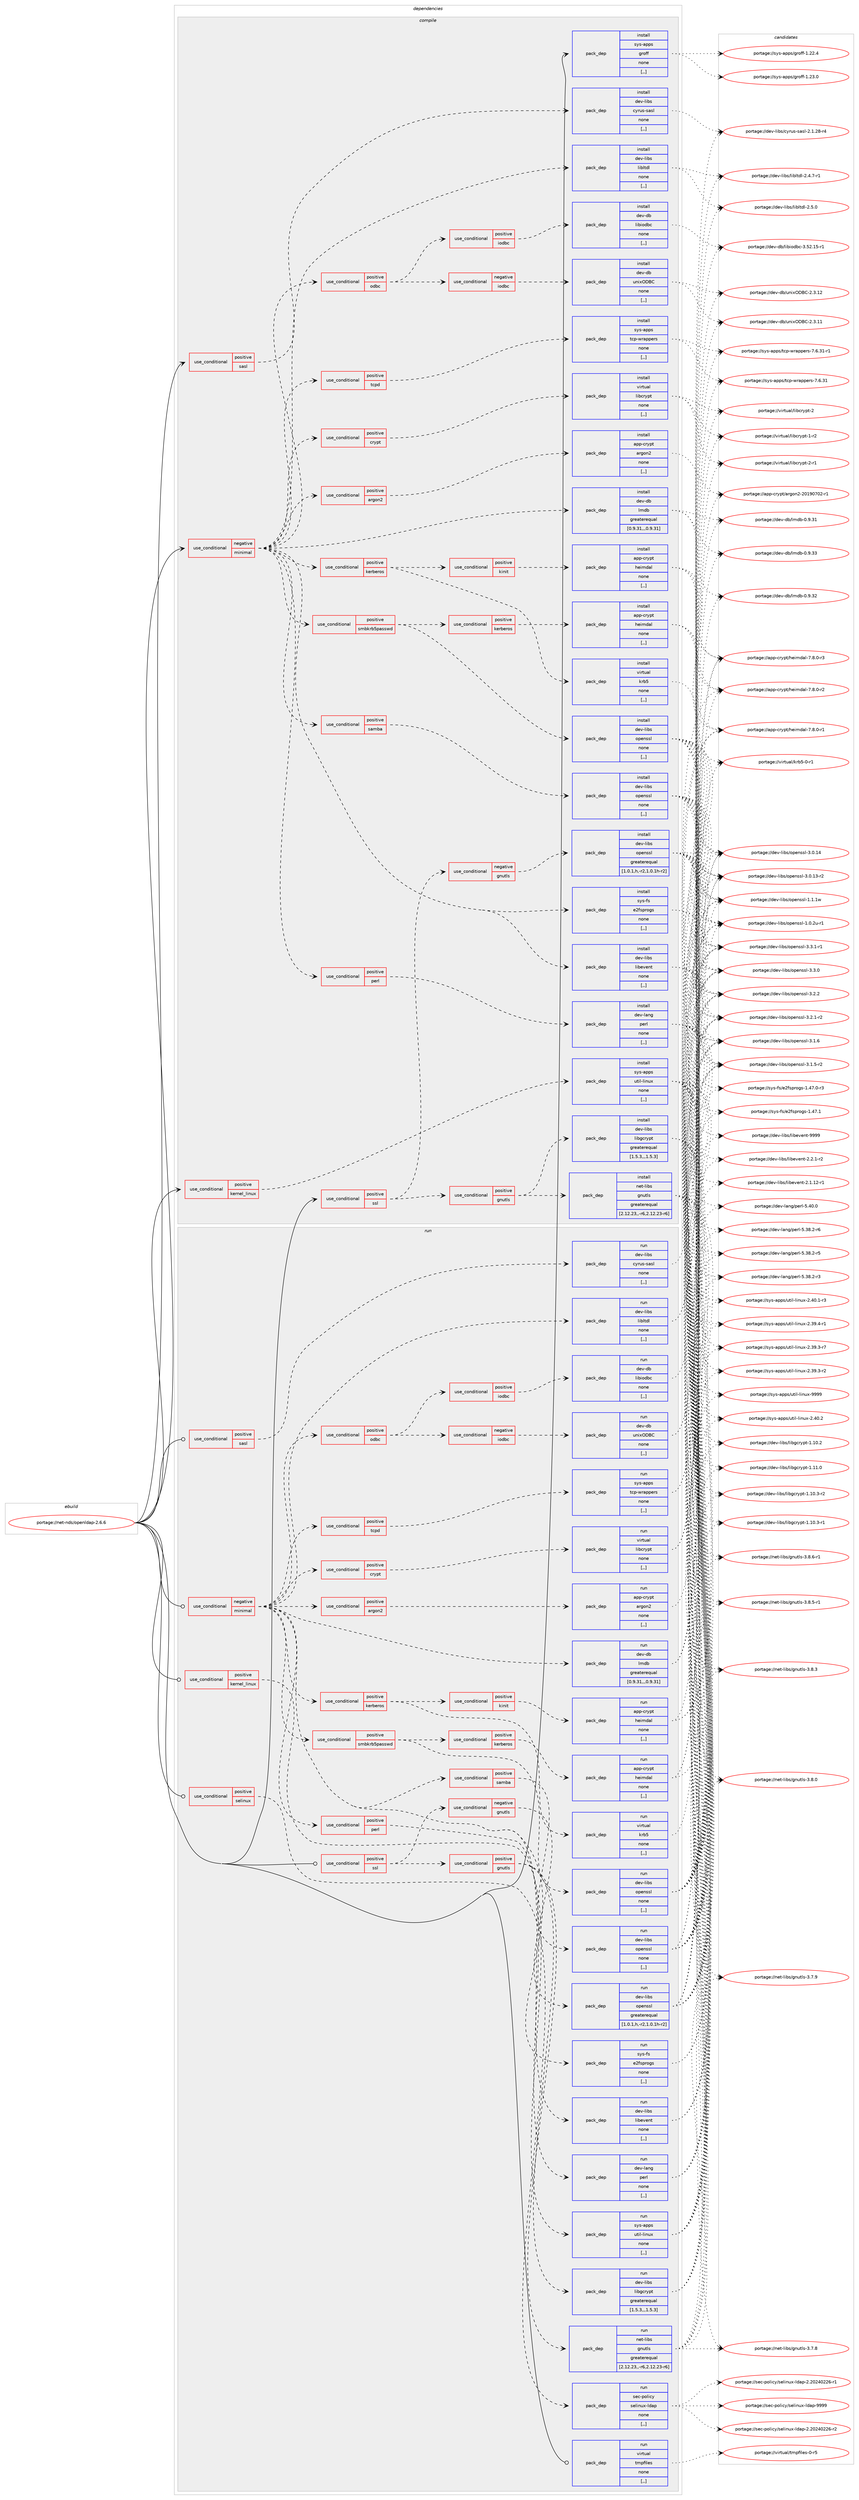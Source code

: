 digraph prolog {

# *************
# Graph options
# *************

newrank=true;
concentrate=true;
compound=true;
graph [rankdir=LR,fontname=Helvetica,fontsize=10,ranksep=1.5];#, ranksep=2.5, nodesep=0.2];
edge  [arrowhead=vee];
node  [fontname=Helvetica,fontsize=10];

# **********
# The ebuild
# **********

subgraph cluster_leftcol {
color=gray;
label=<<i>ebuild</i>>;
id [label="portage://net-nds/openldap-2.6.6", color=red, width=4, href="../net-nds/openldap-2.6.6.svg"];
}

# ****************
# The dependencies
# ****************

subgraph cluster_midcol {
color=gray;
label=<<i>dependencies</i>>;
subgraph cluster_compile {
fillcolor="#eeeeee";
style=filled;
label=<<i>compile</i>>;
subgraph cond99723 {
dependency378487 [label=<<TABLE BORDER="0" CELLBORDER="1" CELLSPACING="0" CELLPADDING="4"><TR><TD ROWSPAN="3" CELLPADDING="10">use_conditional</TD></TR><TR><TD>negative</TD></TR><TR><TD>minimal</TD></TR></TABLE>>, shape=none, color=red];
subgraph pack276035 {
dependency378488 [label=<<TABLE BORDER="0" CELLBORDER="1" CELLSPACING="0" CELLPADDING="4" WIDTH="220"><TR><TD ROWSPAN="6" CELLPADDING="30">pack_dep</TD></TR><TR><TD WIDTH="110">install</TD></TR><TR><TD>dev-libs</TD></TR><TR><TD>libevent</TD></TR><TR><TD>none</TD></TR><TR><TD>[,,]</TD></TR></TABLE>>, shape=none, color=blue];
}
dependency378487:e -> dependency378488:w [weight=20,style="dashed",arrowhead="vee"];
subgraph pack276036 {
dependency378489 [label=<<TABLE BORDER="0" CELLBORDER="1" CELLSPACING="0" CELLPADDING="4" WIDTH="220"><TR><TD ROWSPAN="6" CELLPADDING="30">pack_dep</TD></TR><TR><TD WIDTH="110">install</TD></TR><TR><TD>dev-libs</TD></TR><TR><TD>libltdl</TD></TR><TR><TD>none</TD></TR><TR><TD>[,,]</TD></TR></TABLE>>, shape=none, color=blue];
}
dependency378487:e -> dependency378489:w [weight=20,style="dashed",arrowhead="vee"];
subgraph pack276037 {
dependency378490 [label=<<TABLE BORDER="0" CELLBORDER="1" CELLSPACING="0" CELLPADDING="4" WIDTH="220"><TR><TD ROWSPAN="6" CELLPADDING="30">pack_dep</TD></TR><TR><TD WIDTH="110">install</TD></TR><TR><TD>sys-fs</TD></TR><TR><TD>e2fsprogs</TD></TR><TR><TD>none</TD></TR><TR><TD>[,,]</TD></TR></TABLE>>, shape=none, color=blue];
}
dependency378487:e -> dependency378490:w [weight=20,style="dashed",arrowhead="vee"];
subgraph pack276038 {
dependency378491 [label=<<TABLE BORDER="0" CELLBORDER="1" CELLSPACING="0" CELLPADDING="4" WIDTH="220"><TR><TD ROWSPAN="6" CELLPADDING="30">pack_dep</TD></TR><TR><TD WIDTH="110">install</TD></TR><TR><TD>dev-db</TD></TR><TR><TD>lmdb</TD></TR><TR><TD>greaterequal</TD></TR><TR><TD>[0.9.31,,,0.9.31]</TD></TR></TABLE>>, shape=none, color=blue];
}
dependency378487:e -> dependency378491:w [weight=20,style="dashed",arrowhead="vee"];
subgraph cond99724 {
dependency378492 [label=<<TABLE BORDER="0" CELLBORDER="1" CELLSPACING="0" CELLPADDING="4"><TR><TD ROWSPAN="3" CELLPADDING="10">use_conditional</TD></TR><TR><TD>positive</TD></TR><TR><TD>argon2</TD></TR></TABLE>>, shape=none, color=red];
subgraph pack276039 {
dependency378493 [label=<<TABLE BORDER="0" CELLBORDER="1" CELLSPACING="0" CELLPADDING="4" WIDTH="220"><TR><TD ROWSPAN="6" CELLPADDING="30">pack_dep</TD></TR><TR><TD WIDTH="110">install</TD></TR><TR><TD>app-crypt</TD></TR><TR><TD>argon2</TD></TR><TR><TD>none</TD></TR><TR><TD>[,,]</TD></TR></TABLE>>, shape=none, color=blue];
}
dependency378492:e -> dependency378493:w [weight=20,style="dashed",arrowhead="vee"];
}
dependency378487:e -> dependency378492:w [weight=20,style="dashed",arrowhead="vee"];
subgraph cond99725 {
dependency378494 [label=<<TABLE BORDER="0" CELLBORDER="1" CELLSPACING="0" CELLPADDING="4"><TR><TD ROWSPAN="3" CELLPADDING="10">use_conditional</TD></TR><TR><TD>positive</TD></TR><TR><TD>crypt</TD></TR></TABLE>>, shape=none, color=red];
subgraph pack276040 {
dependency378495 [label=<<TABLE BORDER="0" CELLBORDER="1" CELLSPACING="0" CELLPADDING="4" WIDTH="220"><TR><TD ROWSPAN="6" CELLPADDING="30">pack_dep</TD></TR><TR><TD WIDTH="110">install</TD></TR><TR><TD>virtual</TD></TR><TR><TD>libcrypt</TD></TR><TR><TD>none</TD></TR><TR><TD>[,,]</TD></TR></TABLE>>, shape=none, color=blue];
}
dependency378494:e -> dependency378495:w [weight=20,style="dashed",arrowhead="vee"];
}
dependency378487:e -> dependency378494:w [weight=20,style="dashed",arrowhead="vee"];
subgraph cond99726 {
dependency378496 [label=<<TABLE BORDER="0" CELLBORDER="1" CELLSPACING="0" CELLPADDING="4"><TR><TD ROWSPAN="3" CELLPADDING="10">use_conditional</TD></TR><TR><TD>positive</TD></TR><TR><TD>tcpd</TD></TR></TABLE>>, shape=none, color=red];
subgraph pack276041 {
dependency378497 [label=<<TABLE BORDER="0" CELLBORDER="1" CELLSPACING="0" CELLPADDING="4" WIDTH="220"><TR><TD ROWSPAN="6" CELLPADDING="30">pack_dep</TD></TR><TR><TD WIDTH="110">install</TD></TR><TR><TD>sys-apps</TD></TR><TR><TD>tcp-wrappers</TD></TR><TR><TD>none</TD></TR><TR><TD>[,,]</TD></TR></TABLE>>, shape=none, color=blue];
}
dependency378496:e -> dependency378497:w [weight=20,style="dashed",arrowhead="vee"];
}
dependency378487:e -> dependency378496:w [weight=20,style="dashed",arrowhead="vee"];
subgraph cond99727 {
dependency378498 [label=<<TABLE BORDER="0" CELLBORDER="1" CELLSPACING="0" CELLPADDING="4"><TR><TD ROWSPAN="3" CELLPADDING="10">use_conditional</TD></TR><TR><TD>positive</TD></TR><TR><TD>odbc</TD></TR></TABLE>>, shape=none, color=red];
subgraph cond99728 {
dependency378499 [label=<<TABLE BORDER="0" CELLBORDER="1" CELLSPACING="0" CELLPADDING="4"><TR><TD ROWSPAN="3" CELLPADDING="10">use_conditional</TD></TR><TR><TD>negative</TD></TR><TR><TD>iodbc</TD></TR></TABLE>>, shape=none, color=red];
subgraph pack276042 {
dependency378500 [label=<<TABLE BORDER="0" CELLBORDER="1" CELLSPACING="0" CELLPADDING="4" WIDTH="220"><TR><TD ROWSPAN="6" CELLPADDING="30">pack_dep</TD></TR><TR><TD WIDTH="110">install</TD></TR><TR><TD>dev-db</TD></TR><TR><TD>unixODBC</TD></TR><TR><TD>none</TD></TR><TR><TD>[,,]</TD></TR></TABLE>>, shape=none, color=blue];
}
dependency378499:e -> dependency378500:w [weight=20,style="dashed",arrowhead="vee"];
}
dependency378498:e -> dependency378499:w [weight=20,style="dashed",arrowhead="vee"];
subgraph cond99729 {
dependency378501 [label=<<TABLE BORDER="0" CELLBORDER="1" CELLSPACING="0" CELLPADDING="4"><TR><TD ROWSPAN="3" CELLPADDING="10">use_conditional</TD></TR><TR><TD>positive</TD></TR><TR><TD>iodbc</TD></TR></TABLE>>, shape=none, color=red];
subgraph pack276043 {
dependency378502 [label=<<TABLE BORDER="0" CELLBORDER="1" CELLSPACING="0" CELLPADDING="4" WIDTH="220"><TR><TD ROWSPAN="6" CELLPADDING="30">pack_dep</TD></TR><TR><TD WIDTH="110">install</TD></TR><TR><TD>dev-db</TD></TR><TR><TD>libiodbc</TD></TR><TR><TD>none</TD></TR><TR><TD>[,,]</TD></TR></TABLE>>, shape=none, color=blue];
}
dependency378501:e -> dependency378502:w [weight=20,style="dashed",arrowhead="vee"];
}
dependency378498:e -> dependency378501:w [weight=20,style="dashed",arrowhead="vee"];
}
dependency378487:e -> dependency378498:w [weight=20,style="dashed",arrowhead="vee"];
subgraph cond99730 {
dependency378503 [label=<<TABLE BORDER="0" CELLBORDER="1" CELLSPACING="0" CELLPADDING="4"><TR><TD ROWSPAN="3" CELLPADDING="10">use_conditional</TD></TR><TR><TD>positive</TD></TR><TR><TD>perl</TD></TR></TABLE>>, shape=none, color=red];
subgraph pack276044 {
dependency378504 [label=<<TABLE BORDER="0" CELLBORDER="1" CELLSPACING="0" CELLPADDING="4" WIDTH="220"><TR><TD ROWSPAN="6" CELLPADDING="30">pack_dep</TD></TR><TR><TD WIDTH="110">install</TD></TR><TR><TD>dev-lang</TD></TR><TR><TD>perl</TD></TR><TR><TD>none</TD></TR><TR><TD>[,,]</TD></TR></TABLE>>, shape=none, color=blue];
}
dependency378503:e -> dependency378504:w [weight=20,style="dashed",arrowhead="vee"];
}
dependency378487:e -> dependency378503:w [weight=20,style="dashed",arrowhead="vee"];
subgraph cond99731 {
dependency378505 [label=<<TABLE BORDER="0" CELLBORDER="1" CELLSPACING="0" CELLPADDING="4"><TR><TD ROWSPAN="3" CELLPADDING="10">use_conditional</TD></TR><TR><TD>positive</TD></TR><TR><TD>samba</TD></TR></TABLE>>, shape=none, color=red];
subgraph pack276045 {
dependency378506 [label=<<TABLE BORDER="0" CELLBORDER="1" CELLSPACING="0" CELLPADDING="4" WIDTH="220"><TR><TD ROWSPAN="6" CELLPADDING="30">pack_dep</TD></TR><TR><TD WIDTH="110">install</TD></TR><TR><TD>dev-libs</TD></TR><TR><TD>openssl</TD></TR><TR><TD>none</TD></TR><TR><TD>[,,]</TD></TR></TABLE>>, shape=none, color=blue];
}
dependency378505:e -> dependency378506:w [weight=20,style="dashed",arrowhead="vee"];
}
dependency378487:e -> dependency378505:w [weight=20,style="dashed",arrowhead="vee"];
subgraph cond99732 {
dependency378507 [label=<<TABLE BORDER="0" CELLBORDER="1" CELLSPACING="0" CELLPADDING="4"><TR><TD ROWSPAN="3" CELLPADDING="10">use_conditional</TD></TR><TR><TD>positive</TD></TR><TR><TD>smbkrb5passwd</TD></TR></TABLE>>, shape=none, color=red];
subgraph pack276046 {
dependency378508 [label=<<TABLE BORDER="0" CELLBORDER="1" CELLSPACING="0" CELLPADDING="4" WIDTH="220"><TR><TD ROWSPAN="6" CELLPADDING="30">pack_dep</TD></TR><TR><TD WIDTH="110">install</TD></TR><TR><TD>dev-libs</TD></TR><TR><TD>openssl</TD></TR><TR><TD>none</TD></TR><TR><TD>[,,]</TD></TR></TABLE>>, shape=none, color=blue];
}
dependency378507:e -> dependency378508:w [weight=20,style="dashed",arrowhead="vee"];
subgraph cond99733 {
dependency378509 [label=<<TABLE BORDER="0" CELLBORDER="1" CELLSPACING="0" CELLPADDING="4"><TR><TD ROWSPAN="3" CELLPADDING="10">use_conditional</TD></TR><TR><TD>positive</TD></TR><TR><TD>kerberos</TD></TR></TABLE>>, shape=none, color=red];
subgraph pack276047 {
dependency378510 [label=<<TABLE BORDER="0" CELLBORDER="1" CELLSPACING="0" CELLPADDING="4" WIDTH="220"><TR><TD ROWSPAN="6" CELLPADDING="30">pack_dep</TD></TR><TR><TD WIDTH="110">install</TD></TR><TR><TD>app-crypt</TD></TR><TR><TD>heimdal</TD></TR><TR><TD>none</TD></TR><TR><TD>[,,]</TD></TR></TABLE>>, shape=none, color=blue];
}
dependency378509:e -> dependency378510:w [weight=20,style="dashed",arrowhead="vee"];
}
dependency378507:e -> dependency378509:w [weight=20,style="dashed",arrowhead="vee"];
}
dependency378487:e -> dependency378507:w [weight=20,style="dashed",arrowhead="vee"];
subgraph cond99734 {
dependency378511 [label=<<TABLE BORDER="0" CELLBORDER="1" CELLSPACING="0" CELLPADDING="4"><TR><TD ROWSPAN="3" CELLPADDING="10">use_conditional</TD></TR><TR><TD>positive</TD></TR><TR><TD>kerberos</TD></TR></TABLE>>, shape=none, color=red];
subgraph pack276048 {
dependency378512 [label=<<TABLE BORDER="0" CELLBORDER="1" CELLSPACING="0" CELLPADDING="4" WIDTH="220"><TR><TD ROWSPAN="6" CELLPADDING="30">pack_dep</TD></TR><TR><TD WIDTH="110">install</TD></TR><TR><TD>virtual</TD></TR><TR><TD>krb5</TD></TR><TR><TD>none</TD></TR><TR><TD>[,,]</TD></TR></TABLE>>, shape=none, color=blue];
}
dependency378511:e -> dependency378512:w [weight=20,style="dashed",arrowhead="vee"];
subgraph cond99735 {
dependency378513 [label=<<TABLE BORDER="0" CELLBORDER="1" CELLSPACING="0" CELLPADDING="4"><TR><TD ROWSPAN="3" CELLPADDING="10">use_conditional</TD></TR><TR><TD>positive</TD></TR><TR><TD>kinit</TD></TR></TABLE>>, shape=none, color=red];
subgraph pack276049 {
dependency378514 [label=<<TABLE BORDER="0" CELLBORDER="1" CELLSPACING="0" CELLPADDING="4" WIDTH="220"><TR><TD ROWSPAN="6" CELLPADDING="30">pack_dep</TD></TR><TR><TD WIDTH="110">install</TD></TR><TR><TD>app-crypt</TD></TR><TR><TD>heimdal</TD></TR><TR><TD>none</TD></TR><TR><TD>[,,]</TD></TR></TABLE>>, shape=none, color=blue];
}
dependency378513:e -> dependency378514:w [weight=20,style="dashed",arrowhead="vee"];
}
dependency378511:e -> dependency378513:w [weight=20,style="dashed",arrowhead="vee"];
}
dependency378487:e -> dependency378511:w [weight=20,style="dashed",arrowhead="vee"];
}
id:e -> dependency378487:w [weight=20,style="solid",arrowhead="vee"];
subgraph cond99736 {
dependency378515 [label=<<TABLE BORDER="0" CELLBORDER="1" CELLSPACING="0" CELLPADDING="4"><TR><TD ROWSPAN="3" CELLPADDING="10">use_conditional</TD></TR><TR><TD>positive</TD></TR><TR><TD>kernel_linux</TD></TR></TABLE>>, shape=none, color=red];
subgraph pack276050 {
dependency378516 [label=<<TABLE BORDER="0" CELLBORDER="1" CELLSPACING="0" CELLPADDING="4" WIDTH="220"><TR><TD ROWSPAN="6" CELLPADDING="30">pack_dep</TD></TR><TR><TD WIDTH="110">install</TD></TR><TR><TD>sys-apps</TD></TR><TR><TD>util-linux</TD></TR><TR><TD>none</TD></TR><TR><TD>[,,]</TD></TR></TABLE>>, shape=none, color=blue];
}
dependency378515:e -> dependency378516:w [weight=20,style="dashed",arrowhead="vee"];
}
id:e -> dependency378515:w [weight=20,style="solid",arrowhead="vee"];
subgraph cond99737 {
dependency378517 [label=<<TABLE BORDER="0" CELLBORDER="1" CELLSPACING="0" CELLPADDING="4"><TR><TD ROWSPAN="3" CELLPADDING="10">use_conditional</TD></TR><TR><TD>positive</TD></TR><TR><TD>sasl</TD></TR></TABLE>>, shape=none, color=red];
subgraph pack276051 {
dependency378518 [label=<<TABLE BORDER="0" CELLBORDER="1" CELLSPACING="0" CELLPADDING="4" WIDTH="220"><TR><TD ROWSPAN="6" CELLPADDING="30">pack_dep</TD></TR><TR><TD WIDTH="110">install</TD></TR><TR><TD>dev-libs</TD></TR><TR><TD>cyrus-sasl</TD></TR><TR><TD>none</TD></TR><TR><TD>[,,]</TD></TR></TABLE>>, shape=none, color=blue];
}
dependency378517:e -> dependency378518:w [weight=20,style="dashed",arrowhead="vee"];
}
id:e -> dependency378517:w [weight=20,style="solid",arrowhead="vee"];
subgraph cond99738 {
dependency378519 [label=<<TABLE BORDER="0" CELLBORDER="1" CELLSPACING="0" CELLPADDING="4"><TR><TD ROWSPAN="3" CELLPADDING="10">use_conditional</TD></TR><TR><TD>positive</TD></TR><TR><TD>ssl</TD></TR></TABLE>>, shape=none, color=red];
subgraph cond99739 {
dependency378520 [label=<<TABLE BORDER="0" CELLBORDER="1" CELLSPACING="0" CELLPADDING="4"><TR><TD ROWSPAN="3" CELLPADDING="10">use_conditional</TD></TR><TR><TD>negative</TD></TR><TR><TD>gnutls</TD></TR></TABLE>>, shape=none, color=red];
subgraph pack276052 {
dependency378521 [label=<<TABLE BORDER="0" CELLBORDER="1" CELLSPACING="0" CELLPADDING="4" WIDTH="220"><TR><TD ROWSPAN="6" CELLPADDING="30">pack_dep</TD></TR><TR><TD WIDTH="110">install</TD></TR><TR><TD>dev-libs</TD></TR><TR><TD>openssl</TD></TR><TR><TD>greaterequal</TD></TR><TR><TD>[1.0.1,h,-r2,1.0.1h-r2]</TD></TR></TABLE>>, shape=none, color=blue];
}
dependency378520:e -> dependency378521:w [weight=20,style="dashed",arrowhead="vee"];
}
dependency378519:e -> dependency378520:w [weight=20,style="dashed",arrowhead="vee"];
subgraph cond99740 {
dependency378522 [label=<<TABLE BORDER="0" CELLBORDER="1" CELLSPACING="0" CELLPADDING="4"><TR><TD ROWSPAN="3" CELLPADDING="10">use_conditional</TD></TR><TR><TD>positive</TD></TR><TR><TD>gnutls</TD></TR></TABLE>>, shape=none, color=red];
subgraph pack276053 {
dependency378523 [label=<<TABLE BORDER="0" CELLBORDER="1" CELLSPACING="0" CELLPADDING="4" WIDTH="220"><TR><TD ROWSPAN="6" CELLPADDING="30">pack_dep</TD></TR><TR><TD WIDTH="110">install</TD></TR><TR><TD>net-libs</TD></TR><TR><TD>gnutls</TD></TR><TR><TD>greaterequal</TD></TR><TR><TD>[2.12.23,,-r6,2.12.23-r6]</TD></TR></TABLE>>, shape=none, color=blue];
}
dependency378522:e -> dependency378523:w [weight=20,style="dashed",arrowhead="vee"];
subgraph pack276054 {
dependency378524 [label=<<TABLE BORDER="0" CELLBORDER="1" CELLSPACING="0" CELLPADDING="4" WIDTH="220"><TR><TD ROWSPAN="6" CELLPADDING="30">pack_dep</TD></TR><TR><TD WIDTH="110">install</TD></TR><TR><TD>dev-libs</TD></TR><TR><TD>libgcrypt</TD></TR><TR><TD>greaterequal</TD></TR><TR><TD>[1.5.3,,,1.5.3]</TD></TR></TABLE>>, shape=none, color=blue];
}
dependency378522:e -> dependency378524:w [weight=20,style="dashed",arrowhead="vee"];
}
dependency378519:e -> dependency378522:w [weight=20,style="dashed",arrowhead="vee"];
}
id:e -> dependency378519:w [weight=20,style="solid",arrowhead="vee"];
subgraph pack276055 {
dependency378525 [label=<<TABLE BORDER="0" CELLBORDER="1" CELLSPACING="0" CELLPADDING="4" WIDTH="220"><TR><TD ROWSPAN="6" CELLPADDING="30">pack_dep</TD></TR><TR><TD WIDTH="110">install</TD></TR><TR><TD>sys-apps</TD></TR><TR><TD>groff</TD></TR><TR><TD>none</TD></TR><TR><TD>[,,]</TD></TR></TABLE>>, shape=none, color=blue];
}
id:e -> dependency378525:w [weight=20,style="solid",arrowhead="vee"];
}
subgraph cluster_compileandrun {
fillcolor="#eeeeee";
style=filled;
label=<<i>compile and run</i>>;
}
subgraph cluster_run {
fillcolor="#eeeeee";
style=filled;
label=<<i>run</i>>;
subgraph cond99741 {
dependency378526 [label=<<TABLE BORDER="0" CELLBORDER="1" CELLSPACING="0" CELLPADDING="4"><TR><TD ROWSPAN="3" CELLPADDING="10">use_conditional</TD></TR><TR><TD>negative</TD></TR><TR><TD>minimal</TD></TR></TABLE>>, shape=none, color=red];
subgraph pack276056 {
dependency378527 [label=<<TABLE BORDER="0" CELLBORDER="1" CELLSPACING="0" CELLPADDING="4" WIDTH="220"><TR><TD ROWSPAN="6" CELLPADDING="30">pack_dep</TD></TR><TR><TD WIDTH="110">run</TD></TR><TR><TD>dev-libs</TD></TR><TR><TD>libevent</TD></TR><TR><TD>none</TD></TR><TR><TD>[,,]</TD></TR></TABLE>>, shape=none, color=blue];
}
dependency378526:e -> dependency378527:w [weight=20,style="dashed",arrowhead="vee"];
subgraph pack276057 {
dependency378528 [label=<<TABLE BORDER="0" CELLBORDER="1" CELLSPACING="0" CELLPADDING="4" WIDTH="220"><TR><TD ROWSPAN="6" CELLPADDING="30">pack_dep</TD></TR><TR><TD WIDTH="110">run</TD></TR><TR><TD>dev-libs</TD></TR><TR><TD>libltdl</TD></TR><TR><TD>none</TD></TR><TR><TD>[,,]</TD></TR></TABLE>>, shape=none, color=blue];
}
dependency378526:e -> dependency378528:w [weight=20,style="dashed",arrowhead="vee"];
subgraph pack276058 {
dependency378529 [label=<<TABLE BORDER="0" CELLBORDER="1" CELLSPACING="0" CELLPADDING="4" WIDTH="220"><TR><TD ROWSPAN="6" CELLPADDING="30">pack_dep</TD></TR><TR><TD WIDTH="110">run</TD></TR><TR><TD>sys-fs</TD></TR><TR><TD>e2fsprogs</TD></TR><TR><TD>none</TD></TR><TR><TD>[,,]</TD></TR></TABLE>>, shape=none, color=blue];
}
dependency378526:e -> dependency378529:w [weight=20,style="dashed",arrowhead="vee"];
subgraph pack276059 {
dependency378530 [label=<<TABLE BORDER="0" CELLBORDER="1" CELLSPACING="0" CELLPADDING="4" WIDTH="220"><TR><TD ROWSPAN="6" CELLPADDING="30">pack_dep</TD></TR><TR><TD WIDTH="110">run</TD></TR><TR><TD>dev-db</TD></TR><TR><TD>lmdb</TD></TR><TR><TD>greaterequal</TD></TR><TR><TD>[0.9.31,,,0.9.31]</TD></TR></TABLE>>, shape=none, color=blue];
}
dependency378526:e -> dependency378530:w [weight=20,style="dashed",arrowhead="vee"];
subgraph cond99742 {
dependency378531 [label=<<TABLE BORDER="0" CELLBORDER="1" CELLSPACING="0" CELLPADDING="4"><TR><TD ROWSPAN="3" CELLPADDING="10">use_conditional</TD></TR><TR><TD>positive</TD></TR><TR><TD>argon2</TD></TR></TABLE>>, shape=none, color=red];
subgraph pack276060 {
dependency378532 [label=<<TABLE BORDER="0" CELLBORDER="1" CELLSPACING="0" CELLPADDING="4" WIDTH="220"><TR><TD ROWSPAN="6" CELLPADDING="30">pack_dep</TD></TR><TR><TD WIDTH="110">run</TD></TR><TR><TD>app-crypt</TD></TR><TR><TD>argon2</TD></TR><TR><TD>none</TD></TR><TR><TD>[,,]</TD></TR></TABLE>>, shape=none, color=blue];
}
dependency378531:e -> dependency378532:w [weight=20,style="dashed",arrowhead="vee"];
}
dependency378526:e -> dependency378531:w [weight=20,style="dashed",arrowhead="vee"];
subgraph cond99743 {
dependency378533 [label=<<TABLE BORDER="0" CELLBORDER="1" CELLSPACING="0" CELLPADDING="4"><TR><TD ROWSPAN="3" CELLPADDING="10">use_conditional</TD></TR><TR><TD>positive</TD></TR><TR><TD>crypt</TD></TR></TABLE>>, shape=none, color=red];
subgraph pack276061 {
dependency378534 [label=<<TABLE BORDER="0" CELLBORDER="1" CELLSPACING="0" CELLPADDING="4" WIDTH="220"><TR><TD ROWSPAN="6" CELLPADDING="30">pack_dep</TD></TR><TR><TD WIDTH="110">run</TD></TR><TR><TD>virtual</TD></TR><TR><TD>libcrypt</TD></TR><TR><TD>none</TD></TR><TR><TD>[,,]</TD></TR></TABLE>>, shape=none, color=blue];
}
dependency378533:e -> dependency378534:w [weight=20,style="dashed",arrowhead="vee"];
}
dependency378526:e -> dependency378533:w [weight=20,style="dashed",arrowhead="vee"];
subgraph cond99744 {
dependency378535 [label=<<TABLE BORDER="0" CELLBORDER="1" CELLSPACING="0" CELLPADDING="4"><TR><TD ROWSPAN="3" CELLPADDING="10">use_conditional</TD></TR><TR><TD>positive</TD></TR><TR><TD>tcpd</TD></TR></TABLE>>, shape=none, color=red];
subgraph pack276062 {
dependency378536 [label=<<TABLE BORDER="0" CELLBORDER="1" CELLSPACING="0" CELLPADDING="4" WIDTH="220"><TR><TD ROWSPAN="6" CELLPADDING="30">pack_dep</TD></TR><TR><TD WIDTH="110">run</TD></TR><TR><TD>sys-apps</TD></TR><TR><TD>tcp-wrappers</TD></TR><TR><TD>none</TD></TR><TR><TD>[,,]</TD></TR></TABLE>>, shape=none, color=blue];
}
dependency378535:e -> dependency378536:w [weight=20,style="dashed",arrowhead="vee"];
}
dependency378526:e -> dependency378535:w [weight=20,style="dashed",arrowhead="vee"];
subgraph cond99745 {
dependency378537 [label=<<TABLE BORDER="0" CELLBORDER="1" CELLSPACING="0" CELLPADDING="4"><TR><TD ROWSPAN="3" CELLPADDING="10">use_conditional</TD></TR><TR><TD>positive</TD></TR><TR><TD>odbc</TD></TR></TABLE>>, shape=none, color=red];
subgraph cond99746 {
dependency378538 [label=<<TABLE BORDER="0" CELLBORDER="1" CELLSPACING="0" CELLPADDING="4"><TR><TD ROWSPAN="3" CELLPADDING="10">use_conditional</TD></TR><TR><TD>negative</TD></TR><TR><TD>iodbc</TD></TR></TABLE>>, shape=none, color=red];
subgraph pack276063 {
dependency378539 [label=<<TABLE BORDER="0" CELLBORDER="1" CELLSPACING="0" CELLPADDING="4" WIDTH="220"><TR><TD ROWSPAN="6" CELLPADDING="30">pack_dep</TD></TR><TR><TD WIDTH="110">run</TD></TR><TR><TD>dev-db</TD></TR><TR><TD>unixODBC</TD></TR><TR><TD>none</TD></TR><TR><TD>[,,]</TD></TR></TABLE>>, shape=none, color=blue];
}
dependency378538:e -> dependency378539:w [weight=20,style="dashed",arrowhead="vee"];
}
dependency378537:e -> dependency378538:w [weight=20,style="dashed",arrowhead="vee"];
subgraph cond99747 {
dependency378540 [label=<<TABLE BORDER="0" CELLBORDER="1" CELLSPACING="0" CELLPADDING="4"><TR><TD ROWSPAN="3" CELLPADDING="10">use_conditional</TD></TR><TR><TD>positive</TD></TR><TR><TD>iodbc</TD></TR></TABLE>>, shape=none, color=red];
subgraph pack276064 {
dependency378541 [label=<<TABLE BORDER="0" CELLBORDER="1" CELLSPACING="0" CELLPADDING="4" WIDTH="220"><TR><TD ROWSPAN="6" CELLPADDING="30">pack_dep</TD></TR><TR><TD WIDTH="110">run</TD></TR><TR><TD>dev-db</TD></TR><TR><TD>libiodbc</TD></TR><TR><TD>none</TD></TR><TR><TD>[,,]</TD></TR></TABLE>>, shape=none, color=blue];
}
dependency378540:e -> dependency378541:w [weight=20,style="dashed",arrowhead="vee"];
}
dependency378537:e -> dependency378540:w [weight=20,style="dashed",arrowhead="vee"];
}
dependency378526:e -> dependency378537:w [weight=20,style="dashed",arrowhead="vee"];
subgraph cond99748 {
dependency378542 [label=<<TABLE BORDER="0" CELLBORDER="1" CELLSPACING="0" CELLPADDING="4"><TR><TD ROWSPAN="3" CELLPADDING="10">use_conditional</TD></TR><TR><TD>positive</TD></TR><TR><TD>perl</TD></TR></TABLE>>, shape=none, color=red];
subgraph pack276065 {
dependency378543 [label=<<TABLE BORDER="0" CELLBORDER="1" CELLSPACING="0" CELLPADDING="4" WIDTH="220"><TR><TD ROWSPAN="6" CELLPADDING="30">pack_dep</TD></TR><TR><TD WIDTH="110">run</TD></TR><TR><TD>dev-lang</TD></TR><TR><TD>perl</TD></TR><TR><TD>none</TD></TR><TR><TD>[,,]</TD></TR></TABLE>>, shape=none, color=blue];
}
dependency378542:e -> dependency378543:w [weight=20,style="dashed",arrowhead="vee"];
}
dependency378526:e -> dependency378542:w [weight=20,style="dashed",arrowhead="vee"];
subgraph cond99749 {
dependency378544 [label=<<TABLE BORDER="0" CELLBORDER="1" CELLSPACING="0" CELLPADDING="4"><TR><TD ROWSPAN="3" CELLPADDING="10">use_conditional</TD></TR><TR><TD>positive</TD></TR><TR><TD>samba</TD></TR></TABLE>>, shape=none, color=red];
subgraph pack276066 {
dependency378545 [label=<<TABLE BORDER="0" CELLBORDER="1" CELLSPACING="0" CELLPADDING="4" WIDTH="220"><TR><TD ROWSPAN="6" CELLPADDING="30">pack_dep</TD></TR><TR><TD WIDTH="110">run</TD></TR><TR><TD>dev-libs</TD></TR><TR><TD>openssl</TD></TR><TR><TD>none</TD></TR><TR><TD>[,,]</TD></TR></TABLE>>, shape=none, color=blue];
}
dependency378544:e -> dependency378545:w [weight=20,style="dashed",arrowhead="vee"];
}
dependency378526:e -> dependency378544:w [weight=20,style="dashed",arrowhead="vee"];
subgraph cond99750 {
dependency378546 [label=<<TABLE BORDER="0" CELLBORDER="1" CELLSPACING="0" CELLPADDING="4"><TR><TD ROWSPAN="3" CELLPADDING="10">use_conditional</TD></TR><TR><TD>positive</TD></TR><TR><TD>smbkrb5passwd</TD></TR></TABLE>>, shape=none, color=red];
subgraph pack276067 {
dependency378547 [label=<<TABLE BORDER="0" CELLBORDER="1" CELLSPACING="0" CELLPADDING="4" WIDTH="220"><TR><TD ROWSPAN="6" CELLPADDING="30">pack_dep</TD></TR><TR><TD WIDTH="110">run</TD></TR><TR><TD>dev-libs</TD></TR><TR><TD>openssl</TD></TR><TR><TD>none</TD></TR><TR><TD>[,,]</TD></TR></TABLE>>, shape=none, color=blue];
}
dependency378546:e -> dependency378547:w [weight=20,style="dashed",arrowhead="vee"];
subgraph cond99751 {
dependency378548 [label=<<TABLE BORDER="0" CELLBORDER="1" CELLSPACING="0" CELLPADDING="4"><TR><TD ROWSPAN="3" CELLPADDING="10">use_conditional</TD></TR><TR><TD>positive</TD></TR><TR><TD>kerberos</TD></TR></TABLE>>, shape=none, color=red];
subgraph pack276068 {
dependency378549 [label=<<TABLE BORDER="0" CELLBORDER="1" CELLSPACING="0" CELLPADDING="4" WIDTH="220"><TR><TD ROWSPAN="6" CELLPADDING="30">pack_dep</TD></TR><TR><TD WIDTH="110">run</TD></TR><TR><TD>app-crypt</TD></TR><TR><TD>heimdal</TD></TR><TR><TD>none</TD></TR><TR><TD>[,,]</TD></TR></TABLE>>, shape=none, color=blue];
}
dependency378548:e -> dependency378549:w [weight=20,style="dashed",arrowhead="vee"];
}
dependency378546:e -> dependency378548:w [weight=20,style="dashed",arrowhead="vee"];
}
dependency378526:e -> dependency378546:w [weight=20,style="dashed",arrowhead="vee"];
subgraph cond99752 {
dependency378550 [label=<<TABLE BORDER="0" CELLBORDER="1" CELLSPACING="0" CELLPADDING="4"><TR><TD ROWSPAN="3" CELLPADDING="10">use_conditional</TD></TR><TR><TD>positive</TD></TR><TR><TD>kerberos</TD></TR></TABLE>>, shape=none, color=red];
subgraph pack276069 {
dependency378551 [label=<<TABLE BORDER="0" CELLBORDER="1" CELLSPACING="0" CELLPADDING="4" WIDTH="220"><TR><TD ROWSPAN="6" CELLPADDING="30">pack_dep</TD></TR><TR><TD WIDTH="110">run</TD></TR><TR><TD>virtual</TD></TR><TR><TD>krb5</TD></TR><TR><TD>none</TD></TR><TR><TD>[,,]</TD></TR></TABLE>>, shape=none, color=blue];
}
dependency378550:e -> dependency378551:w [weight=20,style="dashed",arrowhead="vee"];
subgraph cond99753 {
dependency378552 [label=<<TABLE BORDER="0" CELLBORDER="1" CELLSPACING="0" CELLPADDING="4"><TR><TD ROWSPAN="3" CELLPADDING="10">use_conditional</TD></TR><TR><TD>positive</TD></TR><TR><TD>kinit</TD></TR></TABLE>>, shape=none, color=red];
subgraph pack276070 {
dependency378553 [label=<<TABLE BORDER="0" CELLBORDER="1" CELLSPACING="0" CELLPADDING="4" WIDTH="220"><TR><TD ROWSPAN="6" CELLPADDING="30">pack_dep</TD></TR><TR><TD WIDTH="110">run</TD></TR><TR><TD>app-crypt</TD></TR><TR><TD>heimdal</TD></TR><TR><TD>none</TD></TR><TR><TD>[,,]</TD></TR></TABLE>>, shape=none, color=blue];
}
dependency378552:e -> dependency378553:w [weight=20,style="dashed",arrowhead="vee"];
}
dependency378550:e -> dependency378552:w [weight=20,style="dashed",arrowhead="vee"];
}
dependency378526:e -> dependency378550:w [weight=20,style="dashed",arrowhead="vee"];
}
id:e -> dependency378526:w [weight=20,style="solid",arrowhead="odot"];
subgraph cond99754 {
dependency378554 [label=<<TABLE BORDER="0" CELLBORDER="1" CELLSPACING="0" CELLPADDING="4"><TR><TD ROWSPAN="3" CELLPADDING="10">use_conditional</TD></TR><TR><TD>positive</TD></TR><TR><TD>kernel_linux</TD></TR></TABLE>>, shape=none, color=red];
subgraph pack276071 {
dependency378555 [label=<<TABLE BORDER="0" CELLBORDER="1" CELLSPACING="0" CELLPADDING="4" WIDTH="220"><TR><TD ROWSPAN="6" CELLPADDING="30">pack_dep</TD></TR><TR><TD WIDTH="110">run</TD></TR><TR><TD>sys-apps</TD></TR><TR><TD>util-linux</TD></TR><TR><TD>none</TD></TR><TR><TD>[,,]</TD></TR></TABLE>>, shape=none, color=blue];
}
dependency378554:e -> dependency378555:w [weight=20,style="dashed",arrowhead="vee"];
}
id:e -> dependency378554:w [weight=20,style="solid",arrowhead="odot"];
subgraph cond99755 {
dependency378556 [label=<<TABLE BORDER="0" CELLBORDER="1" CELLSPACING="0" CELLPADDING="4"><TR><TD ROWSPAN="3" CELLPADDING="10">use_conditional</TD></TR><TR><TD>positive</TD></TR><TR><TD>sasl</TD></TR></TABLE>>, shape=none, color=red];
subgraph pack276072 {
dependency378557 [label=<<TABLE BORDER="0" CELLBORDER="1" CELLSPACING="0" CELLPADDING="4" WIDTH="220"><TR><TD ROWSPAN="6" CELLPADDING="30">pack_dep</TD></TR><TR><TD WIDTH="110">run</TD></TR><TR><TD>dev-libs</TD></TR><TR><TD>cyrus-sasl</TD></TR><TR><TD>none</TD></TR><TR><TD>[,,]</TD></TR></TABLE>>, shape=none, color=blue];
}
dependency378556:e -> dependency378557:w [weight=20,style="dashed",arrowhead="vee"];
}
id:e -> dependency378556:w [weight=20,style="solid",arrowhead="odot"];
subgraph cond99756 {
dependency378558 [label=<<TABLE BORDER="0" CELLBORDER="1" CELLSPACING="0" CELLPADDING="4"><TR><TD ROWSPAN="3" CELLPADDING="10">use_conditional</TD></TR><TR><TD>positive</TD></TR><TR><TD>selinux</TD></TR></TABLE>>, shape=none, color=red];
subgraph pack276073 {
dependency378559 [label=<<TABLE BORDER="0" CELLBORDER="1" CELLSPACING="0" CELLPADDING="4" WIDTH="220"><TR><TD ROWSPAN="6" CELLPADDING="30">pack_dep</TD></TR><TR><TD WIDTH="110">run</TD></TR><TR><TD>sec-policy</TD></TR><TR><TD>selinux-ldap</TD></TR><TR><TD>none</TD></TR><TR><TD>[,,]</TD></TR></TABLE>>, shape=none, color=blue];
}
dependency378558:e -> dependency378559:w [weight=20,style="dashed",arrowhead="vee"];
}
id:e -> dependency378558:w [weight=20,style="solid",arrowhead="odot"];
subgraph cond99757 {
dependency378560 [label=<<TABLE BORDER="0" CELLBORDER="1" CELLSPACING="0" CELLPADDING="4"><TR><TD ROWSPAN="3" CELLPADDING="10">use_conditional</TD></TR><TR><TD>positive</TD></TR><TR><TD>ssl</TD></TR></TABLE>>, shape=none, color=red];
subgraph cond99758 {
dependency378561 [label=<<TABLE BORDER="0" CELLBORDER="1" CELLSPACING="0" CELLPADDING="4"><TR><TD ROWSPAN="3" CELLPADDING="10">use_conditional</TD></TR><TR><TD>negative</TD></TR><TR><TD>gnutls</TD></TR></TABLE>>, shape=none, color=red];
subgraph pack276074 {
dependency378562 [label=<<TABLE BORDER="0" CELLBORDER="1" CELLSPACING="0" CELLPADDING="4" WIDTH="220"><TR><TD ROWSPAN="6" CELLPADDING="30">pack_dep</TD></TR><TR><TD WIDTH="110">run</TD></TR><TR><TD>dev-libs</TD></TR><TR><TD>openssl</TD></TR><TR><TD>greaterequal</TD></TR><TR><TD>[1.0.1,h,-r2,1.0.1h-r2]</TD></TR></TABLE>>, shape=none, color=blue];
}
dependency378561:e -> dependency378562:w [weight=20,style="dashed",arrowhead="vee"];
}
dependency378560:e -> dependency378561:w [weight=20,style="dashed",arrowhead="vee"];
subgraph cond99759 {
dependency378563 [label=<<TABLE BORDER="0" CELLBORDER="1" CELLSPACING="0" CELLPADDING="4"><TR><TD ROWSPAN="3" CELLPADDING="10">use_conditional</TD></TR><TR><TD>positive</TD></TR><TR><TD>gnutls</TD></TR></TABLE>>, shape=none, color=red];
subgraph pack276075 {
dependency378564 [label=<<TABLE BORDER="0" CELLBORDER="1" CELLSPACING="0" CELLPADDING="4" WIDTH="220"><TR><TD ROWSPAN="6" CELLPADDING="30">pack_dep</TD></TR><TR><TD WIDTH="110">run</TD></TR><TR><TD>net-libs</TD></TR><TR><TD>gnutls</TD></TR><TR><TD>greaterequal</TD></TR><TR><TD>[2.12.23,,-r6,2.12.23-r6]</TD></TR></TABLE>>, shape=none, color=blue];
}
dependency378563:e -> dependency378564:w [weight=20,style="dashed",arrowhead="vee"];
subgraph pack276076 {
dependency378565 [label=<<TABLE BORDER="0" CELLBORDER="1" CELLSPACING="0" CELLPADDING="4" WIDTH="220"><TR><TD ROWSPAN="6" CELLPADDING="30">pack_dep</TD></TR><TR><TD WIDTH="110">run</TD></TR><TR><TD>dev-libs</TD></TR><TR><TD>libgcrypt</TD></TR><TR><TD>greaterequal</TD></TR><TR><TD>[1.5.3,,,1.5.3]</TD></TR></TABLE>>, shape=none, color=blue];
}
dependency378563:e -> dependency378565:w [weight=20,style="dashed",arrowhead="vee"];
}
dependency378560:e -> dependency378563:w [weight=20,style="dashed",arrowhead="vee"];
}
id:e -> dependency378560:w [weight=20,style="solid",arrowhead="odot"];
subgraph pack276077 {
dependency378566 [label=<<TABLE BORDER="0" CELLBORDER="1" CELLSPACING="0" CELLPADDING="4" WIDTH="220"><TR><TD ROWSPAN="6" CELLPADDING="30">pack_dep</TD></TR><TR><TD WIDTH="110">run</TD></TR><TR><TD>virtual</TD></TR><TR><TD>tmpfiles</TD></TR><TR><TD>none</TD></TR><TR><TD>[,,]</TD></TR></TABLE>>, shape=none, color=blue];
}
id:e -> dependency378566:w [weight=20,style="solid",arrowhead="odot"];
}
}

# **************
# The candidates
# **************

subgraph cluster_choices {
rank=same;
color=gray;
label=<<i>candidates</i>>;

subgraph choice276035 {
color=black;
nodesep=1;
choice100101118451081059811547108105981011181011101164557575757 [label="portage://dev-libs/libevent-9999", color=red, width=4,href="../dev-libs/libevent-9999.svg"];
choice100101118451081059811547108105981011181011101164550465046494511450 [label="portage://dev-libs/libevent-2.2.1-r2", color=red, width=4,href="../dev-libs/libevent-2.2.1-r2.svg"];
choice10010111845108105981154710810598101118101110116455046494649504511449 [label="portage://dev-libs/libevent-2.1.12-r1", color=red, width=4,href="../dev-libs/libevent-2.1.12-r1.svg"];
dependency378488:e -> choice100101118451081059811547108105981011181011101164557575757:w [style=dotted,weight="100"];
dependency378488:e -> choice100101118451081059811547108105981011181011101164550465046494511450:w [style=dotted,weight="100"];
dependency378488:e -> choice10010111845108105981154710810598101118101110116455046494649504511449:w [style=dotted,weight="100"];
}
subgraph choice276036 {
color=black;
nodesep=1;
choice10010111845108105981154710810598108116100108455046534648 [label="portage://dev-libs/libltdl-2.5.0", color=red, width=4,href="../dev-libs/libltdl-2.5.0.svg"];
choice100101118451081059811547108105981081161001084550465246554511449 [label="portage://dev-libs/libltdl-2.4.7-r1", color=red, width=4,href="../dev-libs/libltdl-2.4.7-r1.svg"];
dependency378489:e -> choice10010111845108105981154710810598108116100108455046534648:w [style=dotted,weight="100"];
dependency378489:e -> choice100101118451081059811547108105981081161001084550465246554511449:w [style=dotted,weight="100"];
}
subgraph choice276037 {
color=black;
nodesep=1;
choice11512111545102115471015010211511211411110311545494652554649 [label="portage://sys-fs/e2fsprogs-1.47.1", color=red, width=4,href="../sys-fs/e2fsprogs-1.47.1.svg"];
choice115121115451021154710150102115112114111103115454946525546484511451 [label="portage://sys-fs/e2fsprogs-1.47.0-r3", color=red, width=4,href="../sys-fs/e2fsprogs-1.47.0-r3.svg"];
dependency378490:e -> choice11512111545102115471015010211511211411110311545494652554649:w [style=dotted,weight="100"];
dependency378490:e -> choice115121115451021154710150102115112114111103115454946525546484511451:w [style=dotted,weight="100"];
}
subgraph choice276038 {
color=black;
nodesep=1;
choice1001011184510098471081091009845484657465151 [label="portage://dev-db/lmdb-0.9.33", color=red, width=4,href="../dev-db/lmdb-0.9.33.svg"];
choice1001011184510098471081091009845484657465150 [label="portage://dev-db/lmdb-0.9.32", color=red, width=4,href="../dev-db/lmdb-0.9.32.svg"];
choice1001011184510098471081091009845484657465149 [label="portage://dev-db/lmdb-0.9.31", color=red, width=4,href="../dev-db/lmdb-0.9.31.svg"];
dependency378491:e -> choice1001011184510098471081091009845484657465151:w [style=dotted,weight="100"];
dependency378491:e -> choice1001011184510098471081091009845484657465150:w [style=dotted,weight="100"];
dependency378491:e -> choice1001011184510098471081091009845484657465149:w [style=dotted,weight="100"];
}
subgraph choice276039 {
color=black;
nodesep=1;
choice9711211245991141211121164797114103111110504550484957485548504511449 [label="portage://app-crypt/argon2-20190702-r1", color=red, width=4,href="../app-crypt/argon2-20190702-r1.svg"];
dependency378493:e -> choice9711211245991141211121164797114103111110504550484957485548504511449:w [style=dotted,weight="100"];
}
subgraph choice276040 {
color=black;
nodesep=1;
choice1181051141161179710847108105989911412111211645504511449 [label="portage://virtual/libcrypt-2-r1", color=red, width=4,href="../virtual/libcrypt-2-r1.svg"];
choice118105114116117971084710810598991141211121164550 [label="portage://virtual/libcrypt-2", color=red, width=4,href="../virtual/libcrypt-2.svg"];
choice1181051141161179710847108105989911412111211645494511450 [label="portage://virtual/libcrypt-1-r2", color=red, width=4,href="../virtual/libcrypt-1-r2.svg"];
dependency378495:e -> choice1181051141161179710847108105989911412111211645504511449:w [style=dotted,weight="100"];
dependency378495:e -> choice118105114116117971084710810598991141211121164550:w [style=dotted,weight="100"];
dependency378495:e -> choice1181051141161179710847108105989911412111211645494511450:w [style=dotted,weight="100"];
}
subgraph choice276041 {
color=black;
nodesep=1;
choice115121115459711211211547116991124511911497112112101114115455546544651494511449 [label="portage://sys-apps/tcp-wrappers-7.6.31-r1", color=red, width=4,href="../sys-apps/tcp-wrappers-7.6.31-r1.svg"];
choice11512111545971121121154711699112451191149711211210111411545554654465149 [label="portage://sys-apps/tcp-wrappers-7.6.31", color=red, width=4,href="../sys-apps/tcp-wrappers-7.6.31.svg"];
dependency378497:e -> choice115121115459711211211547116991124511911497112112101114115455546544651494511449:w [style=dotted,weight="100"];
dependency378497:e -> choice11512111545971121121154711699112451191149711211210111411545554654465149:w [style=dotted,weight="100"];
}
subgraph choice276042 {
color=black;
nodesep=1;
choice1001011184510098471171101051207968666745504651464950 [label="portage://dev-db/unixODBC-2.3.12", color=red, width=4,href="../dev-db/unixODBC-2.3.12.svg"];
choice1001011184510098471171101051207968666745504651464949 [label="portage://dev-db/unixODBC-2.3.11", color=red, width=4,href="../dev-db/unixODBC-2.3.11.svg"];
dependency378500:e -> choice1001011184510098471171101051207968666745504651464950:w [style=dotted,weight="100"];
dependency378500:e -> choice1001011184510098471171101051207968666745504651464949:w [style=dotted,weight="100"];
}
subgraph choice276043 {
color=black;
nodesep=1;
choice10010111845100984710810598105111100989945514653504649534511449 [label="portage://dev-db/libiodbc-3.52.15-r1", color=red, width=4,href="../dev-db/libiodbc-3.52.15-r1.svg"];
dependency378502:e -> choice10010111845100984710810598105111100989945514653504649534511449:w [style=dotted,weight="100"];
}
subgraph choice276044 {
color=black;
nodesep=1;
choice10010111845108971101034711210111410845534652484648 [label="portage://dev-lang/perl-5.40.0", color=red, width=4,href="../dev-lang/perl-5.40.0.svg"];
choice100101118451089711010347112101114108455346515646504511454 [label="portage://dev-lang/perl-5.38.2-r6", color=red, width=4,href="../dev-lang/perl-5.38.2-r6.svg"];
choice100101118451089711010347112101114108455346515646504511453 [label="portage://dev-lang/perl-5.38.2-r5", color=red, width=4,href="../dev-lang/perl-5.38.2-r5.svg"];
choice100101118451089711010347112101114108455346515646504511451 [label="portage://dev-lang/perl-5.38.2-r3", color=red, width=4,href="../dev-lang/perl-5.38.2-r3.svg"];
dependency378504:e -> choice10010111845108971101034711210111410845534652484648:w [style=dotted,weight="100"];
dependency378504:e -> choice100101118451089711010347112101114108455346515646504511454:w [style=dotted,weight="100"];
dependency378504:e -> choice100101118451089711010347112101114108455346515646504511453:w [style=dotted,weight="100"];
dependency378504:e -> choice100101118451089711010347112101114108455346515646504511451:w [style=dotted,weight="100"];
}
subgraph choice276045 {
color=black;
nodesep=1;
choice1001011184510810598115471111121011101151151084551465146494511449 [label="portage://dev-libs/openssl-3.3.1-r1", color=red, width=4,href="../dev-libs/openssl-3.3.1-r1.svg"];
choice100101118451081059811547111112101110115115108455146514648 [label="portage://dev-libs/openssl-3.3.0", color=red, width=4,href="../dev-libs/openssl-3.3.0.svg"];
choice100101118451081059811547111112101110115115108455146504650 [label="portage://dev-libs/openssl-3.2.2", color=red, width=4,href="../dev-libs/openssl-3.2.2.svg"];
choice1001011184510810598115471111121011101151151084551465046494511450 [label="portage://dev-libs/openssl-3.2.1-r2", color=red, width=4,href="../dev-libs/openssl-3.2.1-r2.svg"];
choice100101118451081059811547111112101110115115108455146494654 [label="portage://dev-libs/openssl-3.1.6", color=red, width=4,href="../dev-libs/openssl-3.1.6.svg"];
choice1001011184510810598115471111121011101151151084551464946534511450 [label="portage://dev-libs/openssl-3.1.5-r2", color=red, width=4,href="../dev-libs/openssl-3.1.5-r2.svg"];
choice10010111845108105981154711111210111011511510845514648464952 [label="portage://dev-libs/openssl-3.0.14", color=red, width=4,href="../dev-libs/openssl-3.0.14.svg"];
choice100101118451081059811547111112101110115115108455146484649514511450 [label="portage://dev-libs/openssl-3.0.13-r2", color=red, width=4,href="../dev-libs/openssl-3.0.13-r2.svg"];
choice100101118451081059811547111112101110115115108454946494649119 [label="portage://dev-libs/openssl-1.1.1w", color=red, width=4,href="../dev-libs/openssl-1.1.1w.svg"];
choice1001011184510810598115471111121011101151151084549464846501174511449 [label="portage://dev-libs/openssl-1.0.2u-r1", color=red, width=4,href="../dev-libs/openssl-1.0.2u-r1.svg"];
dependency378506:e -> choice1001011184510810598115471111121011101151151084551465146494511449:w [style=dotted,weight="100"];
dependency378506:e -> choice100101118451081059811547111112101110115115108455146514648:w [style=dotted,weight="100"];
dependency378506:e -> choice100101118451081059811547111112101110115115108455146504650:w [style=dotted,weight="100"];
dependency378506:e -> choice1001011184510810598115471111121011101151151084551465046494511450:w [style=dotted,weight="100"];
dependency378506:e -> choice100101118451081059811547111112101110115115108455146494654:w [style=dotted,weight="100"];
dependency378506:e -> choice1001011184510810598115471111121011101151151084551464946534511450:w [style=dotted,weight="100"];
dependency378506:e -> choice10010111845108105981154711111210111011511510845514648464952:w [style=dotted,weight="100"];
dependency378506:e -> choice100101118451081059811547111112101110115115108455146484649514511450:w [style=dotted,weight="100"];
dependency378506:e -> choice100101118451081059811547111112101110115115108454946494649119:w [style=dotted,weight="100"];
dependency378506:e -> choice1001011184510810598115471111121011101151151084549464846501174511449:w [style=dotted,weight="100"];
}
subgraph choice276046 {
color=black;
nodesep=1;
choice1001011184510810598115471111121011101151151084551465146494511449 [label="portage://dev-libs/openssl-3.3.1-r1", color=red, width=4,href="../dev-libs/openssl-3.3.1-r1.svg"];
choice100101118451081059811547111112101110115115108455146514648 [label="portage://dev-libs/openssl-3.3.0", color=red, width=4,href="../dev-libs/openssl-3.3.0.svg"];
choice100101118451081059811547111112101110115115108455146504650 [label="portage://dev-libs/openssl-3.2.2", color=red, width=4,href="../dev-libs/openssl-3.2.2.svg"];
choice1001011184510810598115471111121011101151151084551465046494511450 [label="portage://dev-libs/openssl-3.2.1-r2", color=red, width=4,href="../dev-libs/openssl-3.2.1-r2.svg"];
choice100101118451081059811547111112101110115115108455146494654 [label="portage://dev-libs/openssl-3.1.6", color=red, width=4,href="../dev-libs/openssl-3.1.6.svg"];
choice1001011184510810598115471111121011101151151084551464946534511450 [label="portage://dev-libs/openssl-3.1.5-r2", color=red, width=4,href="../dev-libs/openssl-3.1.5-r2.svg"];
choice10010111845108105981154711111210111011511510845514648464952 [label="portage://dev-libs/openssl-3.0.14", color=red, width=4,href="../dev-libs/openssl-3.0.14.svg"];
choice100101118451081059811547111112101110115115108455146484649514511450 [label="portage://dev-libs/openssl-3.0.13-r2", color=red, width=4,href="../dev-libs/openssl-3.0.13-r2.svg"];
choice100101118451081059811547111112101110115115108454946494649119 [label="portage://dev-libs/openssl-1.1.1w", color=red, width=4,href="../dev-libs/openssl-1.1.1w.svg"];
choice1001011184510810598115471111121011101151151084549464846501174511449 [label="portage://dev-libs/openssl-1.0.2u-r1", color=red, width=4,href="../dev-libs/openssl-1.0.2u-r1.svg"];
dependency378508:e -> choice1001011184510810598115471111121011101151151084551465146494511449:w [style=dotted,weight="100"];
dependency378508:e -> choice100101118451081059811547111112101110115115108455146514648:w [style=dotted,weight="100"];
dependency378508:e -> choice100101118451081059811547111112101110115115108455146504650:w [style=dotted,weight="100"];
dependency378508:e -> choice1001011184510810598115471111121011101151151084551465046494511450:w [style=dotted,weight="100"];
dependency378508:e -> choice100101118451081059811547111112101110115115108455146494654:w [style=dotted,weight="100"];
dependency378508:e -> choice1001011184510810598115471111121011101151151084551464946534511450:w [style=dotted,weight="100"];
dependency378508:e -> choice10010111845108105981154711111210111011511510845514648464952:w [style=dotted,weight="100"];
dependency378508:e -> choice100101118451081059811547111112101110115115108455146484649514511450:w [style=dotted,weight="100"];
dependency378508:e -> choice100101118451081059811547111112101110115115108454946494649119:w [style=dotted,weight="100"];
dependency378508:e -> choice1001011184510810598115471111121011101151151084549464846501174511449:w [style=dotted,weight="100"];
}
subgraph choice276047 {
color=black;
nodesep=1;
choice97112112459911412111211647104101105109100971084555465646484511451 [label="portage://app-crypt/heimdal-7.8.0-r3", color=red, width=4,href="../app-crypt/heimdal-7.8.0-r3.svg"];
choice97112112459911412111211647104101105109100971084555465646484511450 [label="portage://app-crypt/heimdal-7.8.0-r2", color=red, width=4,href="../app-crypt/heimdal-7.8.0-r2.svg"];
choice97112112459911412111211647104101105109100971084555465646484511449 [label="portage://app-crypt/heimdal-7.8.0-r1", color=red, width=4,href="../app-crypt/heimdal-7.8.0-r1.svg"];
dependency378510:e -> choice97112112459911412111211647104101105109100971084555465646484511451:w [style=dotted,weight="100"];
dependency378510:e -> choice97112112459911412111211647104101105109100971084555465646484511450:w [style=dotted,weight="100"];
dependency378510:e -> choice97112112459911412111211647104101105109100971084555465646484511449:w [style=dotted,weight="100"];
}
subgraph choice276048 {
color=black;
nodesep=1;
choice1181051141161179710847107114985345484511449 [label="portage://virtual/krb5-0-r1", color=red, width=4,href="../virtual/krb5-0-r1.svg"];
dependency378512:e -> choice1181051141161179710847107114985345484511449:w [style=dotted,weight="100"];
}
subgraph choice276049 {
color=black;
nodesep=1;
choice97112112459911412111211647104101105109100971084555465646484511451 [label="portage://app-crypt/heimdal-7.8.0-r3", color=red, width=4,href="../app-crypt/heimdal-7.8.0-r3.svg"];
choice97112112459911412111211647104101105109100971084555465646484511450 [label="portage://app-crypt/heimdal-7.8.0-r2", color=red, width=4,href="../app-crypt/heimdal-7.8.0-r2.svg"];
choice97112112459911412111211647104101105109100971084555465646484511449 [label="portage://app-crypt/heimdal-7.8.0-r1", color=red, width=4,href="../app-crypt/heimdal-7.8.0-r1.svg"];
dependency378514:e -> choice97112112459911412111211647104101105109100971084555465646484511451:w [style=dotted,weight="100"];
dependency378514:e -> choice97112112459911412111211647104101105109100971084555465646484511450:w [style=dotted,weight="100"];
dependency378514:e -> choice97112112459911412111211647104101105109100971084555465646484511449:w [style=dotted,weight="100"];
}
subgraph choice276050 {
color=black;
nodesep=1;
choice115121115459711211211547117116105108451081051101171204557575757 [label="portage://sys-apps/util-linux-9999", color=red, width=4,href="../sys-apps/util-linux-9999.svg"];
choice1151211154597112112115471171161051084510810511011712045504652484650 [label="portage://sys-apps/util-linux-2.40.2", color=red, width=4,href="../sys-apps/util-linux-2.40.2.svg"];
choice11512111545971121121154711711610510845108105110117120455046524846494511451 [label="portage://sys-apps/util-linux-2.40.1-r3", color=red, width=4,href="../sys-apps/util-linux-2.40.1-r3.svg"];
choice11512111545971121121154711711610510845108105110117120455046515746524511449 [label="portage://sys-apps/util-linux-2.39.4-r1", color=red, width=4,href="../sys-apps/util-linux-2.39.4-r1.svg"];
choice11512111545971121121154711711610510845108105110117120455046515746514511455 [label="portage://sys-apps/util-linux-2.39.3-r7", color=red, width=4,href="../sys-apps/util-linux-2.39.3-r7.svg"];
choice11512111545971121121154711711610510845108105110117120455046515746514511450 [label="portage://sys-apps/util-linux-2.39.3-r2", color=red, width=4,href="../sys-apps/util-linux-2.39.3-r2.svg"];
dependency378516:e -> choice115121115459711211211547117116105108451081051101171204557575757:w [style=dotted,weight="100"];
dependency378516:e -> choice1151211154597112112115471171161051084510810511011712045504652484650:w [style=dotted,weight="100"];
dependency378516:e -> choice11512111545971121121154711711610510845108105110117120455046524846494511451:w [style=dotted,weight="100"];
dependency378516:e -> choice11512111545971121121154711711610510845108105110117120455046515746524511449:w [style=dotted,weight="100"];
dependency378516:e -> choice11512111545971121121154711711610510845108105110117120455046515746514511455:w [style=dotted,weight="100"];
dependency378516:e -> choice11512111545971121121154711711610510845108105110117120455046515746514511450:w [style=dotted,weight="100"];
}
subgraph choice276051 {
color=black;
nodesep=1;
choice100101118451081059811547991211141171154511597115108455046494650564511452 [label="portage://dev-libs/cyrus-sasl-2.1.28-r4", color=red, width=4,href="../dev-libs/cyrus-sasl-2.1.28-r4.svg"];
dependency378518:e -> choice100101118451081059811547991211141171154511597115108455046494650564511452:w [style=dotted,weight="100"];
}
subgraph choice276052 {
color=black;
nodesep=1;
choice1001011184510810598115471111121011101151151084551465146494511449 [label="portage://dev-libs/openssl-3.3.1-r1", color=red, width=4,href="../dev-libs/openssl-3.3.1-r1.svg"];
choice100101118451081059811547111112101110115115108455146514648 [label="portage://dev-libs/openssl-3.3.0", color=red, width=4,href="../dev-libs/openssl-3.3.0.svg"];
choice100101118451081059811547111112101110115115108455146504650 [label="portage://dev-libs/openssl-3.2.2", color=red, width=4,href="../dev-libs/openssl-3.2.2.svg"];
choice1001011184510810598115471111121011101151151084551465046494511450 [label="portage://dev-libs/openssl-3.2.1-r2", color=red, width=4,href="../dev-libs/openssl-3.2.1-r2.svg"];
choice100101118451081059811547111112101110115115108455146494654 [label="portage://dev-libs/openssl-3.1.6", color=red, width=4,href="../dev-libs/openssl-3.1.6.svg"];
choice1001011184510810598115471111121011101151151084551464946534511450 [label="portage://dev-libs/openssl-3.1.5-r2", color=red, width=4,href="../dev-libs/openssl-3.1.5-r2.svg"];
choice10010111845108105981154711111210111011511510845514648464952 [label="portage://dev-libs/openssl-3.0.14", color=red, width=4,href="../dev-libs/openssl-3.0.14.svg"];
choice100101118451081059811547111112101110115115108455146484649514511450 [label="portage://dev-libs/openssl-3.0.13-r2", color=red, width=4,href="../dev-libs/openssl-3.0.13-r2.svg"];
choice100101118451081059811547111112101110115115108454946494649119 [label="portage://dev-libs/openssl-1.1.1w", color=red, width=4,href="../dev-libs/openssl-1.1.1w.svg"];
choice1001011184510810598115471111121011101151151084549464846501174511449 [label="portage://dev-libs/openssl-1.0.2u-r1", color=red, width=4,href="../dev-libs/openssl-1.0.2u-r1.svg"];
dependency378521:e -> choice1001011184510810598115471111121011101151151084551465146494511449:w [style=dotted,weight="100"];
dependency378521:e -> choice100101118451081059811547111112101110115115108455146514648:w [style=dotted,weight="100"];
dependency378521:e -> choice100101118451081059811547111112101110115115108455146504650:w [style=dotted,weight="100"];
dependency378521:e -> choice1001011184510810598115471111121011101151151084551465046494511450:w [style=dotted,weight="100"];
dependency378521:e -> choice100101118451081059811547111112101110115115108455146494654:w [style=dotted,weight="100"];
dependency378521:e -> choice1001011184510810598115471111121011101151151084551464946534511450:w [style=dotted,weight="100"];
dependency378521:e -> choice10010111845108105981154711111210111011511510845514648464952:w [style=dotted,weight="100"];
dependency378521:e -> choice100101118451081059811547111112101110115115108455146484649514511450:w [style=dotted,weight="100"];
dependency378521:e -> choice100101118451081059811547111112101110115115108454946494649119:w [style=dotted,weight="100"];
dependency378521:e -> choice1001011184510810598115471111121011101151151084549464846501174511449:w [style=dotted,weight="100"];
}
subgraph choice276053 {
color=black;
nodesep=1;
choice1101011164510810598115471031101171161081154551465646544511449 [label="portage://net-libs/gnutls-3.8.6-r1", color=red, width=4,href="../net-libs/gnutls-3.8.6-r1.svg"];
choice1101011164510810598115471031101171161081154551465646534511449 [label="portage://net-libs/gnutls-3.8.5-r1", color=red, width=4,href="../net-libs/gnutls-3.8.5-r1.svg"];
choice110101116451081059811547103110117116108115455146564651 [label="portage://net-libs/gnutls-3.8.3", color=red, width=4,href="../net-libs/gnutls-3.8.3.svg"];
choice110101116451081059811547103110117116108115455146564648 [label="portage://net-libs/gnutls-3.8.0", color=red, width=4,href="../net-libs/gnutls-3.8.0.svg"];
choice110101116451081059811547103110117116108115455146554657 [label="portage://net-libs/gnutls-3.7.9", color=red, width=4,href="../net-libs/gnutls-3.7.9.svg"];
choice110101116451081059811547103110117116108115455146554656 [label="portage://net-libs/gnutls-3.7.8", color=red, width=4,href="../net-libs/gnutls-3.7.8.svg"];
dependency378523:e -> choice1101011164510810598115471031101171161081154551465646544511449:w [style=dotted,weight="100"];
dependency378523:e -> choice1101011164510810598115471031101171161081154551465646534511449:w [style=dotted,weight="100"];
dependency378523:e -> choice110101116451081059811547103110117116108115455146564651:w [style=dotted,weight="100"];
dependency378523:e -> choice110101116451081059811547103110117116108115455146564648:w [style=dotted,weight="100"];
dependency378523:e -> choice110101116451081059811547103110117116108115455146554657:w [style=dotted,weight="100"];
dependency378523:e -> choice110101116451081059811547103110117116108115455146554656:w [style=dotted,weight="100"];
}
subgraph choice276054 {
color=black;
nodesep=1;
choice100101118451081059811547108105981039911412111211645494649494648 [label="portage://dev-libs/libgcrypt-1.11.0", color=red, width=4,href="../dev-libs/libgcrypt-1.11.0.svg"];
choice1001011184510810598115471081059810399114121112116454946494846514511450 [label="portage://dev-libs/libgcrypt-1.10.3-r2", color=red, width=4,href="../dev-libs/libgcrypt-1.10.3-r2.svg"];
choice1001011184510810598115471081059810399114121112116454946494846514511449 [label="portage://dev-libs/libgcrypt-1.10.3-r1", color=red, width=4,href="../dev-libs/libgcrypt-1.10.3-r1.svg"];
choice100101118451081059811547108105981039911412111211645494649484650 [label="portage://dev-libs/libgcrypt-1.10.2", color=red, width=4,href="../dev-libs/libgcrypt-1.10.2.svg"];
dependency378524:e -> choice100101118451081059811547108105981039911412111211645494649494648:w [style=dotted,weight="100"];
dependency378524:e -> choice1001011184510810598115471081059810399114121112116454946494846514511450:w [style=dotted,weight="100"];
dependency378524:e -> choice1001011184510810598115471081059810399114121112116454946494846514511449:w [style=dotted,weight="100"];
dependency378524:e -> choice100101118451081059811547108105981039911412111211645494649484650:w [style=dotted,weight="100"];
}
subgraph choice276055 {
color=black;
nodesep=1;
choice11512111545971121121154710311411110210245494650514648 [label="portage://sys-apps/groff-1.23.0", color=red, width=4,href="../sys-apps/groff-1.23.0.svg"];
choice11512111545971121121154710311411110210245494650504652 [label="portage://sys-apps/groff-1.22.4", color=red, width=4,href="../sys-apps/groff-1.22.4.svg"];
dependency378525:e -> choice11512111545971121121154710311411110210245494650514648:w [style=dotted,weight="100"];
dependency378525:e -> choice11512111545971121121154710311411110210245494650504652:w [style=dotted,weight="100"];
}
subgraph choice276056 {
color=black;
nodesep=1;
choice100101118451081059811547108105981011181011101164557575757 [label="portage://dev-libs/libevent-9999", color=red, width=4,href="../dev-libs/libevent-9999.svg"];
choice100101118451081059811547108105981011181011101164550465046494511450 [label="portage://dev-libs/libevent-2.2.1-r2", color=red, width=4,href="../dev-libs/libevent-2.2.1-r2.svg"];
choice10010111845108105981154710810598101118101110116455046494649504511449 [label="portage://dev-libs/libevent-2.1.12-r1", color=red, width=4,href="../dev-libs/libevent-2.1.12-r1.svg"];
dependency378527:e -> choice100101118451081059811547108105981011181011101164557575757:w [style=dotted,weight="100"];
dependency378527:e -> choice100101118451081059811547108105981011181011101164550465046494511450:w [style=dotted,weight="100"];
dependency378527:e -> choice10010111845108105981154710810598101118101110116455046494649504511449:w [style=dotted,weight="100"];
}
subgraph choice276057 {
color=black;
nodesep=1;
choice10010111845108105981154710810598108116100108455046534648 [label="portage://dev-libs/libltdl-2.5.0", color=red, width=4,href="../dev-libs/libltdl-2.5.0.svg"];
choice100101118451081059811547108105981081161001084550465246554511449 [label="portage://dev-libs/libltdl-2.4.7-r1", color=red, width=4,href="../dev-libs/libltdl-2.4.7-r1.svg"];
dependency378528:e -> choice10010111845108105981154710810598108116100108455046534648:w [style=dotted,weight="100"];
dependency378528:e -> choice100101118451081059811547108105981081161001084550465246554511449:w [style=dotted,weight="100"];
}
subgraph choice276058 {
color=black;
nodesep=1;
choice11512111545102115471015010211511211411110311545494652554649 [label="portage://sys-fs/e2fsprogs-1.47.1", color=red, width=4,href="../sys-fs/e2fsprogs-1.47.1.svg"];
choice115121115451021154710150102115112114111103115454946525546484511451 [label="portage://sys-fs/e2fsprogs-1.47.0-r3", color=red, width=4,href="../sys-fs/e2fsprogs-1.47.0-r3.svg"];
dependency378529:e -> choice11512111545102115471015010211511211411110311545494652554649:w [style=dotted,weight="100"];
dependency378529:e -> choice115121115451021154710150102115112114111103115454946525546484511451:w [style=dotted,weight="100"];
}
subgraph choice276059 {
color=black;
nodesep=1;
choice1001011184510098471081091009845484657465151 [label="portage://dev-db/lmdb-0.9.33", color=red, width=4,href="../dev-db/lmdb-0.9.33.svg"];
choice1001011184510098471081091009845484657465150 [label="portage://dev-db/lmdb-0.9.32", color=red, width=4,href="../dev-db/lmdb-0.9.32.svg"];
choice1001011184510098471081091009845484657465149 [label="portage://dev-db/lmdb-0.9.31", color=red, width=4,href="../dev-db/lmdb-0.9.31.svg"];
dependency378530:e -> choice1001011184510098471081091009845484657465151:w [style=dotted,weight="100"];
dependency378530:e -> choice1001011184510098471081091009845484657465150:w [style=dotted,weight="100"];
dependency378530:e -> choice1001011184510098471081091009845484657465149:w [style=dotted,weight="100"];
}
subgraph choice276060 {
color=black;
nodesep=1;
choice9711211245991141211121164797114103111110504550484957485548504511449 [label="portage://app-crypt/argon2-20190702-r1", color=red, width=4,href="../app-crypt/argon2-20190702-r1.svg"];
dependency378532:e -> choice9711211245991141211121164797114103111110504550484957485548504511449:w [style=dotted,weight="100"];
}
subgraph choice276061 {
color=black;
nodesep=1;
choice1181051141161179710847108105989911412111211645504511449 [label="portage://virtual/libcrypt-2-r1", color=red, width=4,href="../virtual/libcrypt-2-r1.svg"];
choice118105114116117971084710810598991141211121164550 [label="portage://virtual/libcrypt-2", color=red, width=4,href="../virtual/libcrypt-2.svg"];
choice1181051141161179710847108105989911412111211645494511450 [label="portage://virtual/libcrypt-1-r2", color=red, width=4,href="../virtual/libcrypt-1-r2.svg"];
dependency378534:e -> choice1181051141161179710847108105989911412111211645504511449:w [style=dotted,weight="100"];
dependency378534:e -> choice118105114116117971084710810598991141211121164550:w [style=dotted,weight="100"];
dependency378534:e -> choice1181051141161179710847108105989911412111211645494511450:w [style=dotted,weight="100"];
}
subgraph choice276062 {
color=black;
nodesep=1;
choice115121115459711211211547116991124511911497112112101114115455546544651494511449 [label="portage://sys-apps/tcp-wrappers-7.6.31-r1", color=red, width=4,href="../sys-apps/tcp-wrappers-7.6.31-r1.svg"];
choice11512111545971121121154711699112451191149711211210111411545554654465149 [label="portage://sys-apps/tcp-wrappers-7.6.31", color=red, width=4,href="../sys-apps/tcp-wrappers-7.6.31.svg"];
dependency378536:e -> choice115121115459711211211547116991124511911497112112101114115455546544651494511449:w [style=dotted,weight="100"];
dependency378536:e -> choice11512111545971121121154711699112451191149711211210111411545554654465149:w [style=dotted,weight="100"];
}
subgraph choice276063 {
color=black;
nodesep=1;
choice1001011184510098471171101051207968666745504651464950 [label="portage://dev-db/unixODBC-2.3.12", color=red, width=4,href="../dev-db/unixODBC-2.3.12.svg"];
choice1001011184510098471171101051207968666745504651464949 [label="portage://dev-db/unixODBC-2.3.11", color=red, width=4,href="../dev-db/unixODBC-2.3.11.svg"];
dependency378539:e -> choice1001011184510098471171101051207968666745504651464950:w [style=dotted,weight="100"];
dependency378539:e -> choice1001011184510098471171101051207968666745504651464949:w [style=dotted,weight="100"];
}
subgraph choice276064 {
color=black;
nodesep=1;
choice10010111845100984710810598105111100989945514653504649534511449 [label="portage://dev-db/libiodbc-3.52.15-r1", color=red, width=4,href="../dev-db/libiodbc-3.52.15-r1.svg"];
dependency378541:e -> choice10010111845100984710810598105111100989945514653504649534511449:w [style=dotted,weight="100"];
}
subgraph choice276065 {
color=black;
nodesep=1;
choice10010111845108971101034711210111410845534652484648 [label="portage://dev-lang/perl-5.40.0", color=red, width=4,href="../dev-lang/perl-5.40.0.svg"];
choice100101118451089711010347112101114108455346515646504511454 [label="portage://dev-lang/perl-5.38.2-r6", color=red, width=4,href="../dev-lang/perl-5.38.2-r6.svg"];
choice100101118451089711010347112101114108455346515646504511453 [label="portage://dev-lang/perl-5.38.2-r5", color=red, width=4,href="../dev-lang/perl-5.38.2-r5.svg"];
choice100101118451089711010347112101114108455346515646504511451 [label="portage://dev-lang/perl-5.38.2-r3", color=red, width=4,href="../dev-lang/perl-5.38.2-r3.svg"];
dependency378543:e -> choice10010111845108971101034711210111410845534652484648:w [style=dotted,weight="100"];
dependency378543:e -> choice100101118451089711010347112101114108455346515646504511454:w [style=dotted,weight="100"];
dependency378543:e -> choice100101118451089711010347112101114108455346515646504511453:w [style=dotted,weight="100"];
dependency378543:e -> choice100101118451089711010347112101114108455346515646504511451:w [style=dotted,weight="100"];
}
subgraph choice276066 {
color=black;
nodesep=1;
choice1001011184510810598115471111121011101151151084551465146494511449 [label="portage://dev-libs/openssl-3.3.1-r1", color=red, width=4,href="../dev-libs/openssl-3.3.1-r1.svg"];
choice100101118451081059811547111112101110115115108455146514648 [label="portage://dev-libs/openssl-3.3.0", color=red, width=4,href="../dev-libs/openssl-3.3.0.svg"];
choice100101118451081059811547111112101110115115108455146504650 [label="portage://dev-libs/openssl-3.2.2", color=red, width=4,href="../dev-libs/openssl-3.2.2.svg"];
choice1001011184510810598115471111121011101151151084551465046494511450 [label="portage://dev-libs/openssl-3.2.1-r2", color=red, width=4,href="../dev-libs/openssl-3.2.1-r2.svg"];
choice100101118451081059811547111112101110115115108455146494654 [label="portage://dev-libs/openssl-3.1.6", color=red, width=4,href="../dev-libs/openssl-3.1.6.svg"];
choice1001011184510810598115471111121011101151151084551464946534511450 [label="portage://dev-libs/openssl-3.1.5-r2", color=red, width=4,href="../dev-libs/openssl-3.1.5-r2.svg"];
choice10010111845108105981154711111210111011511510845514648464952 [label="portage://dev-libs/openssl-3.0.14", color=red, width=4,href="../dev-libs/openssl-3.0.14.svg"];
choice100101118451081059811547111112101110115115108455146484649514511450 [label="portage://dev-libs/openssl-3.0.13-r2", color=red, width=4,href="../dev-libs/openssl-3.0.13-r2.svg"];
choice100101118451081059811547111112101110115115108454946494649119 [label="portage://dev-libs/openssl-1.1.1w", color=red, width=4,href="../dev-libs/openssl-1.1.1w.svg"];
choice1001011184510810598115471111121011101151151084549464846501174511449 [label="portage://dev-libs/openssl-1.0.2u-r1", color=red, width=4,href="../dev-libs/openssl-1.0.2u-r1.svg"];
dependency378545:e -> choice1001011184510810598115471111121011101151151084551465146494511449:w [style=dotted,weight="100"];
dependency378545:e -> choice100101118451081059811547111112101110115115108455146514648:w [style=dotted,weight="100"];
dependency378545:e -> choice100101118451081059811547111112101110115115108455146504650:w [style=dotted,weight="100"];
dependency378545:e -> choice1001011184510810598115471111121011101151151084551465046494511450:w [style=dotted,weight="100"];
dependency378545:e -> choice100101118451081059811547111112101110115115108455146494654:w [style=dotted,weight="100"];
dependency378545:e -> choice1001011184510810598115471111121011101151151084551464946534511450:w [style=dotted,weight="100"];
dependency378545:e -> choice10010111845108105981154711111210111011511510845514648464952:w [style=dotted,weight="100"];
dependency378545:e -> choice100101118451081059811547111112101110115115108455146484649514511450:w [style=dotted,weight="100"];
dependency378545:e -> choice100101118451081059811547111112101110115115108454946494649119:w [style=dotted,weight="100"];
dependency378545:e -> choice1001011184510810598115471111121011101151151084549464846501174511449:w [style=dotted,weight="100"];
}
subgraph choice276067 {
color=black;
nodesep=1;
choice1001011184510810598115471111121011101151151084551465146494511449 [label="portage://dev-libs/openssl-3.3.1-r1", color=red, width=4,href="../dev-libs/openssl-3.3.1-r1.svg"];
choice100101118451081059811547111112101110115115108455146514648 [label="portage://dev-libs/openssl-3.3.0", color=red, width=4,href="../dev-libs/openssl-3.3.0.svg"];
choice100101118451081059811547111112101110115115108455146504650 [label="portage://dev-libs/openssl-3.2.2", color=red, width=4,href="../dev-libs/openssl-3.2.2.svg"];
choice1001011184510810598115471111121011101151151084551465046494511450 [label="portage://dev-libs/openssl-3.2.1-r2", color=red, width=4,href="../dev-libs/openssl-3.2.1-r2.svg"];
choice100101118451081059811547111112101110115115108455146494654 [label="portage://dev-libs/openssl-3.1.6", color=red, width=4,href="../dev-libs/openssl-3.1.6.svg"];
choice1001011184510810598115471111121011101151151084551464946534511450 [label="portage://dev-libs/openssl-3.1.5-r2", color=red, width=4,href="../dev-libs/openssl-3.1.5-r2.svg"];
choice10010111845108105981154711111210111011511510845514648464952 [label="portage://dev-libs/openssl-3.0.14", color=red, width=4,href="../dev-libs/openssl-3.0.14.svg"];
choice100101118451081059811547111112101110115115108455146484649514511450 [label="portage://dev-libs/openssl-3.0.13-r2", color=red, width=4,href="../dev-libs/openssl-3.0.13-r2.svg"];
choice100101118451081059811547111112101110115115108454946494649119 [label="portage://dev-libs/openssl-1.1.1w", color=red, width=4,href="../dev-libs/openssl-1.1.1w.svg"];
choice1001011184510810598115471111121011101151151084549464846501174511449 [label="portage://dev-libs/openssl-1.0.2u-r1", color=red, width=4,href="../dev-libs/openssl-1.0.2u-r1.svg"];
dependency378547:e -> choice1001011184510810598115471111121011101151151084551465146494511449:w [style=dotted,weight="100"];
dependency378547:e -> choice100101118451081059811547111112101110115115108455146514648:w [style=dotted,weight="100"];
dependency378547:e -> choice100101118451081059811547111112101110115115108455146504650:w [style=dotted,weight="100"];
dependency378547:e -> choice1001011184510810598115471111121011101151151084551465046494511450:w [style=dotted,weight="100"];
dependency378547:e -> choice100101118451081059811547111112101110115115108455146494654:w [style=dotted,weight="100"];
dependency378547:e -> choice1001011184510810598115471111121011101151151084551464946534511450:w [style=dotted,weight="100"];
dependency378547:e -> choice10010111845108105981154711111210111011511510845514648464952:w [style=dotted,weight="100"];
dependency378547:e -> choice100101118451081059811547111112101110115115108455146484649514511450:w [style=dotted,weight="100"];
dependency378547:e -> choice100101118451081059811547111112101110115115108454946494649119:w [style=dotted,weight="100"];
dependency378547:e -> choice1001011184510810598115471111121011101151151084549464846501174511449:w [style=dotted,weight="100"];
}
subgraph choice276068 {
color=black;
nodesep=1;
choice97112112459911412111211647104101105109100971084555465646484511451 [label="portage://app-crypt/heimdal-7.8.0-r3", color=red, width=4,href="../app-crypt/heimdal-7.8.0-r3.svg"];
choice97112112459911412111211647104101105109100971084555465646484511450 [label="portage://app-crypt/heimdal-7.8.0-r2", color=red, width=4,href="../app-crypt/heimdal-7.8.0-r2.svg"];
choice97112112459911412111211647104101105109100971084555465646484511449 [label="portage://app-crypt/heimdal-7.8.0-r1", color=red, width=4,href="../app-crypt/heimdal-7.8.0-r1.svg"];
dependency378549:e -> choice97112112459911412111211647104101105109100971084555465646484511451:w [style=dotted,weight="100"];
dependency378549:e -> choice97112112459911412111211647104101105109100971084555465646484511450:w [style=dotted,weight="100"];
dependency378549:e -> choice97112112459911412111211647104101105109100971084555465646484511449:w [style=dotted,weight="100"];
}
subgraph choice276069 {
color=black;
nodesep=1;
choice1181051141161179710847107114985345484511449 [label="portage://virtual/krb5-0-r1", color=red, width=4,href="../virtual/krb5-0-r1.svg"];
dependency378551:e -> choice1181051141161179710847107114985345484511449:w [style=dotted,weight="100"];
}
subgraph choice276070 {
color=black;
nodesep=1;
choice97112112459911412111211647104101105109100971084555465646484511451 [label="portage://app-crypt/heimdal-7.8.0-r3", color=red, width=4,href="../app-crypt/heimdal-7.8.0-r3.svg"];
choice97112112459911412111211647104101105109100971084555465646484511450 [label="portage://app-crypt/heimdal-7.8.0-r2", color=red, width=4,href="../app-crypt/heimdal-7.8.0-r2.svg"];
choice97112112459911412111211647104101105109100971084555465646484511449 [label="portage://app-crypt/heimdal-7.8.0-r1", color=red, width=4,href="../app-crypt/heimdal-7.8.0-r1.svg"];
dependency378553:e -> choice97112112459911412111211647104101105109100971084555465646484511451:w [style=dotted,weight="100"];
dependency378553:e -> choice97112112459911412111211647104101105109100971084555465646484511450:w [style=dotted,weight="100"];
dependency378553:e -> choice97112112459911412111211647104101105109100971084555465646484511449:w [style=dotted,weight="100"];
}
subgraph choice276071 {
color=black;
nodesep=1;
choice115121115459711211211547117116105108451081051101171204557575757 [label="portage://sys-apps/util-linux-9999", color=red, width=4,href="../sys-apps/util-linux-9999.svg"];
choice1151211154597112112115471171161051084510810511011712045504652484650 [label="portage://sys-apps/util-linux-2.40.2", color=red, width=4,href="../sys-apps/util-linux-2.40.2.svg"];
choice11512111545971121121154711711610510845108105110117120455046524846494511451 [label="portage://sys-apps/util-linux-2.40.1-r3", color=red, width=4,href="../sys-apps/util-linux-2.40.1-r3.svg"];
choice11512111545971121121154711711610510845108105110117120455046515746524511449 [label="portage://sys-apps/util-linux-2.39.4-r1", color=red, width=4,href="../sys-apps/util-linux-2.39.4-r1.svg"];
choice11512111545971121121154711711610510845108105110117120455046515746514511455 [label="portage://sys-apps/util-linux-2.39.3-r7", color=red, width=4,href="../sys-apps/util-linux-2.39.3-r7.svg"];
choice11512111545971121121154711711610510845108105110117120455046515746514511450 [label="portage://sys-apps/util-linux-2.39.3-r2", color=red, width=4,href="../sys-apps/util-linux-2.39.3-r2.svg"];
dependency378555:e -> choice115121115459711211211547117116105108451081051101171204557575757:w [style=dotted,weight="100"];
dependency378555:e -> choice1151211154597112112115471171161051084510810511011712045504652484650:w [style=dotted,weight="100"];
dependency378555:e -> choice11512111545971121121154711711610510845108105110117120455046524846494511451:w [style=dotted,weight="100"];
dependency378555:e -> choice11512111545971121121154711711610510845108105110117120455046515746524511449:w [style=dotted,weight="100"];
dependency378555:e -> choice11512111545971121121154711711610510845108105110117120455046515746514511455:w [style=dotted,weight="100"];
dependency378555:e -> choice11512111545971121121154711711610510845108105110117120455046515746514511450:w [style=dotted,weight="100"];
}
subgraph choice276072 {
color=black;
nodesep=1;
choice100101118451081059811547991211141171154511597115108455046494650564511452 [label="portage://dev-libs/cyrus-sasl-2.1.28-r4", color=red, width=4,href="../dev-libs/cyrus-sasl-2.1.28-r4.svg"];
dependency378557:e -> choice100101118451081059811547991211141171154511597115108455046494650564511452:w [style=dotted,weight="100"];
}
subgraph choice276073 {
color=black;
nodesep=1;
choice1151019945112111108105991214711510110810511011712045108100971124557575757 [label="portage://sec-policy/selinux-ldap-9999", color=red, width=4,href="../sec-policy/selinux-ldap-9999.svg"];
choice11510199451121111081059912147115101108105110117120451081009711245504650485052485050544511450 [label="portage://sec-policy/selinux-ldap-2.20240226-r2", color=red, width=4,href="../sec-policy/selinux-ldap-2.20240226-r2.svg"];
choice11510199451121111081059912147115101108105110117120451081009711245504650485052485050544511449 [label="portage://sec-policy/selinux-ldap-2.20240226-r1", color=red, width=4,href="../sec-policy/selinux-ldap-2.20240226-r1.svg"];
dependency378559:e -> choice1151019945112111108105991214711510110810511011712045108100971124557575757:w [style=dotted,weight="100"];
dependency378559:e -> choice11510199451121111081059912147115101108105110117120451081009711245504650485052485050544511450:w [style=dotted,weight="100"];
dependency378559:e -> choice11510199451121111081059912147115101108105110117120451081009711245504650485052485050544511449:w [style=dotted,weight="100"];
}
subgraph choice276074 {
color=black;
nodesep=1;
choice1001011184510810598115471111121011101151151084551465146494511449 [label="portage://dev-libs/openssl-3.3.1-r1", color=red, width=4,href="../dev-libs/openssl-3.3.1-r1.svg"];
choice100101118451081059811547111112101110115115108455146514648 [label="portage://dev-libs/openssl-3.3.0", color=red, width=4,href="../dev-libs/openssl-3.3.0.svg"];
choice100101118451081059811547111112101110115115108455146504650 [label="portage://dev-libs/openssl-3.2.2", color=red, width=4,href="../dev-libs/openssl-3.2.2.svg"];
choice1001011184510810598115471111121011101151151084551465046494511450 [label="portage://dev-libs/openssl-3.2.1-r2", color=red, width=4,href="../dev-libs/openssl-3.2.1-r2.svg"];
choice100101118451081059811547111112101110115115108455146494654 [label="portage://dev-libs/openssl-3.1.6", color=red, width=4,href="../dev-libs/openssl-3.1.6.svg"];
choice1001011184510810598115471111121011101151151084551464946534511450 [label="portage://dev-libs/openssl-3.1.5-r2", color=red, width=4,href="../dev-libs/openssl-3.1.5-r2.svg"];
choice10010111845108105981154711111210111011511510845514648464952 [label="portage://dev-libs/openssl-3.0.14", color=red, width=4,href="../dev-libs/openssl-3.0.14.svg"];
choice100101118451081059811547111112101110115115108455146484649514511450 [label="portage://dev-libs/openssl-3.0.13-r2", color=red, width=4,href="../dev-libs/openssl-3.0.13-r2.svg"];
choice100101118451081059811547111112101110115115108454946494649119 [label="portage://dev-libs/openssl-1.1.1w", color=red, width=4,href="../dev-libs/openssl-1.1.1w.svg"];
choice1001011184510810598115471111121011101151151084549464846501174511449 [label="portage://dev-libs/openssl-1.0.2u-r1", color=red, width=4,href="../dev-libs/openssl-1.0.2u-r1.svg"];
dependency378562:e -> choice1001011184510810598115471111121011101151151084551465146494511449:w [style=dotted,weight="100"];
dependency378562:e -> choice100101118451081059811547111112101110115115108455146514648:w [style=dotted,weight="100"];
dependency378562:e -> choice100101118451081059811547111112101110115115108455146504650:w [style=dotted,weight="100"];
dependency378562:e -> choice1001011184510810598115471111121011101151151084551465046494511450:w [style=dotted,weight="100"];
dependency378562:e -> choice100101118451081059811547111112101110115115108455146494654:w [style=dotted,weight="100"];
dependency378562:e -> choice1001011184510810598115471111121011101151151084551464946534511450:w [style=dotted,weight="100"];
dependency378562:e -> choice10010111845108105981154711111210111011511510845514648464952:w [style=dotted,weight="100"];
dependency378562:e -> choice100101118451081059811547111112101110115115108455146484649514511450:w [style=dotted,weight="100"];
dependency378562:e -> choice100101118451081059811547111112101110115115108454946494649119:w [style=dotted,weight="100"];
dependency378562:e -> choice1001011184510810598115471111121011101151151084549464846501174511449:w [style=dotted,weight="100"];
}
subgraph choice276075 {
color=black;
nodesep=1;
choice1101011164510810598115471031101171161081154551465646544511449 [label="portage://net-libs/gnutls-3.8.6-r1", color=red, width=4,href="../net-libs/gnutls-3.8.6-r1.svg"];
choice1101011164510810598115471031101171161081154551465646534511449 [label="portage://net-libs/gnutls-3.8.5-r1", color=red, width=4,href="../net-libs/gnutls-3.8.5-r1.svg"];
choice110101116451081059811547103110117116108115455146564651 [label="portage://net-libs/gnutls-3.8.3", color=red, width=4,href="../net-libs/gnutls-3.8.3.svg"];
choice110101116451081059811547103110117116108115455146564648 [label="portage://net-libs/gnutls-3.8.0", color=red, width=4,href="../net-libs/gnutls-3.8.0.svg"];
choice110101116451081059811547103110117116108115455146554657 [label="portage://net-libs/gnutls-3.7.9", color=red, width=4,href="../net-libs/gnutls-3.7.9.svg"];
choice110101116451081059811547103110117116108115455146554656 [label="portage://net-libs/gnutls-3.7.8", color=red, width=4,href="../net-libs/gnutls-3.7.8.svg"];
dependency378564:e -> choice1101011164510810598115471031101171161081154551465646544511449:w [style=dotted,weight="100"];
dependency378564:e -> choice1101011164510810598115471031101171161081154551465646534511449:w [style=dotted,weight="100"];
dependency378564:e -> choice110101116451081059811547103110117116108115455146564651:w [style=dotted,weight="100"];
dependency378564:e -> choice110101116451081059811547103110117116108115455146564648:w [style=dotted,weight="100"];
dependency378564:e -> choice110101116451081059811547103110117116108115455146554657:w [style=dotted,weight="100"];
dependency378564:e -> choice110101116451081059811547103110117116108115455146554656:w [style=dotted,weight="100"];
}
subgraph choice276076 {
color=black;
nodesep=1;
choice100101118451081059811547108105981039911412111211645494649494648 [label="portage://dev-libs/libgcrypt-1.11.0", color=red, width=4,href="../dev-libs/libgcrypt-1.11.0.svg"];
choice1001011184510810598115471081059810399114121112116454946494846514511450 [label="portage://dev-libs/libgcrypt-1.10.3-r2", color=red, width=4,href="../dev-libs/libgcrypt-1.10.3-r2.svg"];
choice1001011184510810598115471081059810399114121112116454946494846514511449 [label="portage://dev-libs/libgcrypt-1.10.3-r1", color=red, width=4,href="../dev-libs/libgcrypt-1.10.3-r1.svg"];
choice100101118451081059811547108105981039911412111211645494649484650 [label="portage://dev-libs/libgcrypt-1.10.2", color=red, width=4,href="../dev-libs/libgcrypt-1.10.2.svg"];
dependency378565:e -> choice100101118451081059811547108105981039911412111211645494649494648:w [style=dotted,weight="100"];
dependency378565:e -> choice1001011184510810598115471081059810399114121112116454946494846514511450:w [style=dotted,weight="100"];
dependency378565:e -> choice1001011184510810598115471081059810399114121112116454946494846514511449:w [style=dotted,weight="100"];
dependency378565:e -> choice100101118451081059811547108105981039911412111211645494649484650:w [style=dotted,weight="100"];
}
subgraph choice276077 {
color=black;
nodesep=1;
choice118105114116117971084711610911210210510810111545484511453 [label="portage://virtual/tmpfiles-0-r5", color=red, width=4,href="../virtual/tmpfiles-0-r5.svg"];
dependency378566:e -> choice118105114116117971084711610911210210510810111545484511453:w [style=dotted,weight="100"];
}
}

}
